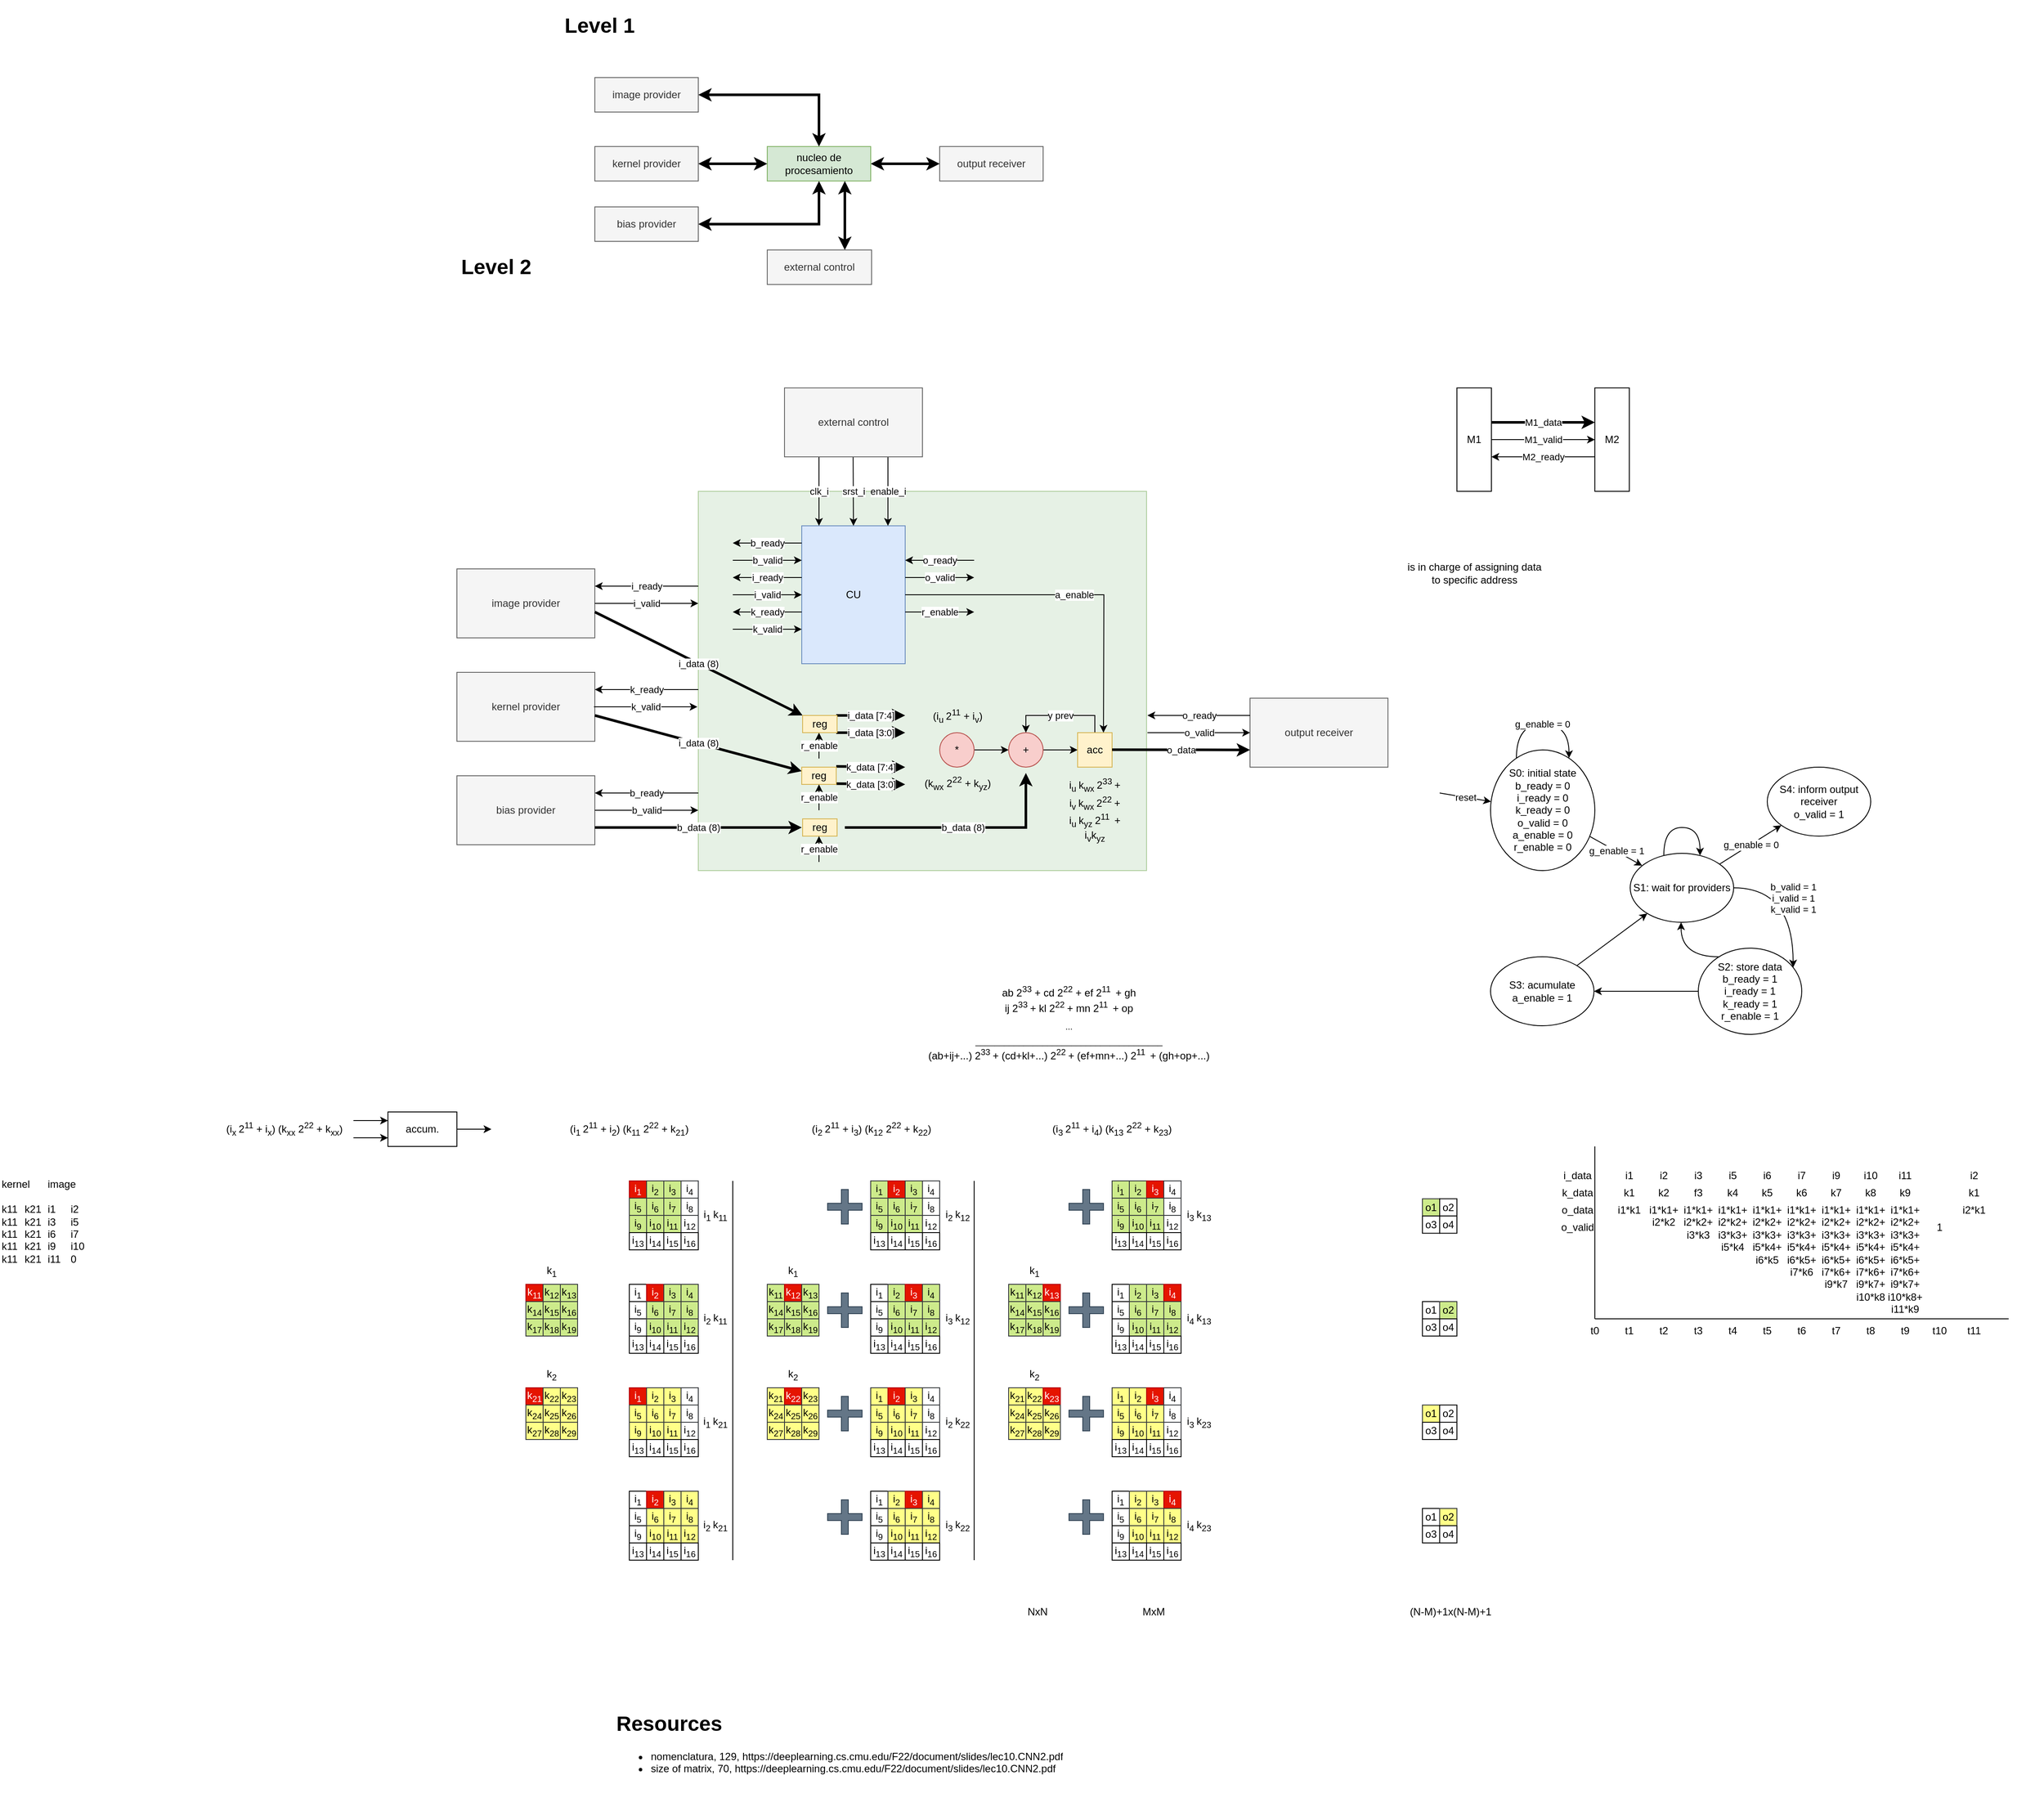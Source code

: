 <mxfile version="21.6.6" type="github">
  <diagram name="Página-1" id="gQT6w9QHkvldpJlVvD48">
    <mxGraphModel dx="1427" dy="1474" grid="0" gridSize="10" guides="1" tooltips="1" connect="1" arrows="1" fold="1" page="1" pageScale="1" pageWidth="827" pageHeight="1169" math="0" shadow="0">
      <root>
        <mxCell id="0" />
        <mxCell id="1" parent="0" />
        <mxCell id="95_640N-l1k5PT5QR-BK-123" value="" style="rounded=0;whiteSpace=wrap;html=1;opacity=60;fillColor=#d5e8d4;strokeColor=#82b366;" parent="1" vertex="1">
          <mxGeometry x="280" y="-120" width="520" height="440" as="geometry" />
        </mxCell>
        <mxCell id="ZFrS1Jduyr5xQrZnV0I9-19" value="accum." style="rounded=0;whiteSpace=wrap;html=1;" parent="1" vertex="1">
          <mxGeometry x="-80" y="600" width="80" height="40" as="geometry" />
        </mxCell>
        <mxCell id="95_640N-l1k5PT5QR-BK-111" value="bias provider" style="rounded=0;whiteSpace=wrap;html=1;fillColor=#f5f5f5;strokeColor=#666666;fontColor=#333333;" parent="1" vertex="1">
          <mxGeometry y="210" width="160" height="80" as="geometry" />
        </mxCell>
        <mxCell id="95_640N-l1k5PT5QR-BK-110" value="kernel provider" style="rounded=0;whiteSpace=wrap;html=1;fillColor=#f5f5f5;strokeColor=#666666;fontColor=#333333;" parent="1" vertex="1">
          <mxGeometry y="90" width="160" height="80" as="geometry" />
        </mxCell>
        <mxCell id="95_640N-l1k5PT5QR-BK-108" value="output receiver" style="rounded=0;whiteSpace=wrap;html=1;fillColor=#f5f5f5;strokeColor=#666666;fontColor=#333333;" parent="1" vertex="1">
          <mxGeometry x="920" y="120" width="160" height="80" as="geometry" />
        </mxCell>
        <mxCell id="95_640N-l1k5PT5QR-BK-4" value="i&lt;sub&gt;1&lt;/sub&gt;" style="rounded=0;whiteSpace=wrap;html=1;fillColor=#e51400;strokeColor=#B20000;fontColor=#ffffff;" parent="1" vertex="1">
          <mxGeometry x="200" y="680" width="20" height="20" as="geometry" />
        </mxCell>
        <mxCell id="95_640N-l1k5PT5QR-BK-5" value="i&lt;sub&gt;2&lt;/sub&gt;" style="rounded=0;whiteSpace=wrap;html=1;fillColor=#cdeb8b;strokeColor=#36393d;" parent="1" vertex="1">
          <mxGeometry x="220" y="680" width="20" height="20" as="geometry" />
        </mxCell>
        <mxCell id="95_640N-l1k5PT5QR-BK-6" value="i&lt;sub&gt;3&lt;/sub&gt;" style="rounded=0;whiteSpace=wrap;html=1;fillColor=#cdeb8b;strokeColor=#36393d;" parent="1" vertex="1">
          <mxGeometry x="240" y="680" width="20" height="20" as="geometry" />
        </mxCell>
        <mxCell id="95_640N-l1k5PT5QR-BK-7" value="i&lt;sub&gt;4&lt;/sub&gt;" style="rounded=0;whiteSpace=wrap;html=1;strokeColor=#36393d;" parent="1" vertex="1">
          <mxGeometry x="260" y="680" width="20" height="20" as="geometry" />
        </mxCell>
        <mxCell id="95_640N-l1k5PT5QR-BK-8" value="i&lt;sub&gt;5&lt;/sub&gt;" style="rounded=0;whiteSpace=wrap;html=1;fillColor=#cdeb8b;strokeColor=#36393d;" parent="1" vertex="1">
          <mxGeometry x="200" y="700" width="20" height="20" as="geometry" />
        </mxCell>
        <mxCell id="95_640N-l1k5PT5QR-BK-9" value="i&lt;sub&gt;6&lt;/sub&gt;" style="rounded=0;whiteSpace=wrap;html=1;fillColor=#cdeb8b;strokeColor=#36393d;" parent="1" vertex="1">
          <mxGeometry x="220" y="700" width="20" height="20" as="geometry" />
        </mxCell>
        <mxCell id="95_640N-l1k5PT5QR-BK-10" value="i&lt;sub&gt;7&lt;/sub&gt;" style="rounded=0;whiteSpace=wrap;html=1;fillColor=#cdeb8b;strokeColor=#36393d;" parent="1" vertex="1">
          <mxGeometry x="240" y="700" width="20" height="20" as="geometry" />
        </mxCell>
        <mxCell id="95_640N-l1k5PT5QR-BK-11" value="i&lt;sub&gt;8&lt;/sub&gt;" style="rounded=0;whiteSpace=wrap;html=1;strokeColor=#36393d;" parent="1" vertex="1">
          <mxGeometry x="260" y="700" width="20" height="20" as="geometry" />
        </mxCell>
        <mxCell id="95_640N-l1k5PT5QR-BK-12" value="i&lt;sub&gt;9&lt;/sub&gt;" style="rounded=0;whiteSpace=wrap;html=1;fillColor=#cdeb8b;strokeColor=#36393d;" parent="1" vertex="1">
          <mxGeometry x="200" y="720" width="20" height="20" as="geometry" />
        </mxCell>
        <mxCell id="95_640N-l1k5PT5QR-BK-13" value="i&lt;sub&gt;10&lt;/sub&gt;" style="rounded=0;whiteSpace=wrap;html=1;fillColor=#cdeb8b;strokeColor=#36393d;" parent="1" vertex="1">
          <mxGeometry x="220" y="720" width="20" height="20" as="geometry" />
        </mxCell>
        <mxCell id="95_640N-l1k5PT5QR-BK-14" value="i&lt;sub&gt;11&lt;/sub&gt;" style="rounded=0;whiteSpace=wrap;html=1;fillColor=#cdeb8b;strokeColor=#36393d;" parent="1" vertex="1">
          <mxGeometry x="240" y="720" width="20" height="20" as="geometry" />
        </mxCell>
        <mxCell id="95_640N-l1k5PT5QR-BK-15" value="i&lt;sub&gt;12&lt;/sub&gt;" style="rounded=0;whiteSpace=wrap;html=1;strokeColor=#36393d;" parent="1" vertex="1">
          <mxGeometry x="260" y="720" width="20" height="20" as="geometry" />
        </mxCell>
        <mxCell id="95_640N-l1k5PT5QR-BK-16" value="i&lt;sub&gt;13&lt;/sub&gt;" style="rounded=0;whiteSpace=wrap;html=1;" parent="1" vertex="1">
          <mxGeometry x="200" y="740" width="20" height="20" as="geometry" />
        </mxCell>
        <mxCell id="95_640N-l1k5PT5QR-BK-17" value="i&lt;sub&gt;14&lt;/sub&gt;" style="rounded=0;whiteSpace=wrap;html=1;" parent="1" vertex="1">
          <mxGeometry x="220" y="740" width="20" height="20" as="geometry" />
        </mxCell>
        <mxCell id="95_640N-l1k5PT5QR-BK-18" value="i&lt;sub&gt;15&lt;/sub&gt;" style="rounded=0;whiteSpace=wrap;html=1;" parent="1" vertex="1">
          <mxGeometry x="240" y="740" width="20" height="20" as="geometry" />
        </mxCell>
        <mxCell id="95_640N-l1k5PT5QR-BK-19" value="i&lt;sub&gt;16&lt;/sub&gt;" style="rounded=0;whiteSpace=wrap;html=1;" parent="1" vertex="1">
          <mxGeometry x="260" y="740" width="20" height="20" as="geometry" />
        </mxCell>
        <mxCell id="95_640N-l1k5PT5QR-BK-20" value="k&lt;sub&gt;11&lt;/sub&gt;" style="rounded=0;whiteSpace=wrap;html=1;fillColor=#e51400;strokeColor=#B20000;fontColor=#ffffff;" parent="1" vertex="1">
          <mxGeometry x="80" y="800" width="20" height="20" as="geometry" />
        </mxCell>
        <mxCell id="95_640N-l1k5PT5QR-BK-21" value="k&lt;sub&gt;12&lt;/sub&gt;" style="rounded=0;whiteSpace=wrap;html=1;fillColor=#cdeb8b;strokeColor=#36393d;" parent="1" vertex="1">
          <mxGeometry x="100" y="800" width="20" height="20" as="geometry" />
        </mxCell>
        <mxCell id="95_640N-l1k5PT5QR-BK-22" value="k&lt;sub&gt;13&lt;/sub&gt;" style="rounded=0;whiteSpace=wrap;html=1;fillColor=#cdeb8b;strokeColor=#36393d;" parent="1" vertex="1">
          <mxGeometry x="120" y="800" width="20" height="20" as="geometry" />
        </mxCell>
        <mxCell id="95_640N-l1k5PT5QR-BK-24" value="k&lt;sub&gt;14&lt;/sub&gt;" style="rounded=0;whiteSpace=wrap;html=1;fillColor=#cdeb8b;strokeColor=#36393d;" parent="1" vertex="1">
          <mxGeometry x="80" y="820" width="20" height="20" as="geometry" />
        </mxCell>
        <mxCell id="95_640N-l1k5PT5QR-BK-25" value="k&lt;sub&gt;15&lt;/sub&gt;" style="rounded=0;whiteSpace=wrap;html=1;fillColor=#cdeb8b;strokeColor=#36393d;" parent="1" vertex="1">
          <mxGeometry x="100" y="820" width="20" height="20" as="geometry" />
        </mxCell>
        <mxCell id="95_640N-l1k5PT5QR-BK-26" value="k&lt;sub&gt;16&lt;/sub&gt;" style="rounded=0;whiteSpace=wrap;html=1;fillColor=#cdeb8b;strokeColor=#36393d;" parent="1" vertex="1">
          <mxGeometry x="120" y="820" width="20" height="20" as="geometry" />
        </mxCell>
        <mxCell id="95_640N-l1k5PT5QR-BK-28" value="k&lt;sub&gt;17&lt;/sub&gt;" style="rounded=0;whiteSpace=wrap;html=1;fillColor=#cdeb8b;strokeColor=#36393d;" parent="1" vertex="1">
          <mxGeometry x="80" y="840" width="20" height="20" as="geometry" />
        </mxCell>
        <mxCell id="95_640N-l1k5PT5QR-BK-29" value="k&lt;sub&gt;18&lt;/sub&gt;" style="rounded=0;whiteSpace=wrap;html=1;fillColor=#cdeb8b;strokeColor=#36393d;" parent="1" vertex="1">
          <mxGeometry x="100" y="840" width="20" height="20" as="geometry" />
        </mxCell>
        <mxCell id="95_640N-l1k5PT5QR-BK-30" value="k&lt;sub&gt;19&lt;/sub&gt;" style="rounded=0;whiteSpace=wrap;html=1;fillColor=#cdeb8b;strokeColor=#36393d;" parent="1" vertex="1">
          <mxGeometry x="120" y="840" width="20" height="20" as="geometry" />
        </mxCell>
        <mxCell id="KQOE3VYbHCf_xD0nERhC-1" style="edgeStyle=orthogonalEdgeStyle;rounded=0;orthogonalLoop=1;jettySize=auto;html=1;" parent="1" source="95_640N-l1k5PT5QR-BK-32" target="95_640N-l1k5PT5QR-BK-33" edge="1">
          <mxGeometry relative="1" as="geometry" />
        </mxCell>
        <mxCell id="95_640N-l1k5PT5QR-BK-32" value="*" style="ellipse;whiteSpace=wrap;html=1;aspect=fixed;fillColor=#f8cecc;strokeColor=#b85450;" parent="1" vertex="1">
          <mxGeometry x="560" y="160" width="40" height="40" as="geometry" />
        </mxCell>
        <mxCell id="95_640N-l1k5PT5QR-BK-36" style="edgeStyle=orthogonalEdgeStyle;rounded=0;orthogonalLoop=1;jettySize=auto;html=1;" parent="1" source="95_640N-l1k5PT5QR-BK-33" target="95_640N-l1k5PT5QR-BK-34" edge="1">
          <mxGeometry relative="1" as="geometry" />
        </mxCell>
        <mxCell id="95_640N-l1k5PT5QR-BK-33" value="+" style="ellipse;whiteSpace=wrap;html=1;aspect=fixed;fillColor=#f8cecc;strokeColor=#b85450;" parent="1" vertex="1">
          <mxGeometry x="640" y="160" width="40" height="40" as="geometry" />
        </mxCell>
        <mxCell id="95_640N-l1k5PT5QR-BK-37" value="y prev" style="edgeStyle=orthogonalEdgeStyle;rounded=0;orthogonalLoop=1;jettySize=auto;html=1;entryX=0.5;entryY=0;entryDx=0;entryDy=0;" parent="1" source="95_640N-l1k5PT5QR-BK-34" target="95_640N-l1k5PT5QR-BK-33" edge="1">
          <mxGeometry relative="1" as="geometry">
            <Array as="points">
              <mxPoint x="740" y="140" />
              <mxPoint x="660" y="140" />
            </Array>
          </mxGeometry>
        </mxCell>
        <mxCell id="95_640N-l1k5PT5QR-BK-34" value="acc" style="rounded=0;whiteSpace=wrap;html=1;fillColor=#fff2cc;strokeColor=#d6b656;" parent="1" vertex="1">
          <mxGeometry x="720" y="160" width="40" height="40" as="geometry" />
        </mxCell>
        <mxCell id="95_640N-l1k5PT5QR-BK-40" value="" style="endArrow=none;html=1;rounded=0;verticalAlign=top;" parent="1" edge="1">
          <mxGeometry width="50" height="50" relative="1" as="geometry">
            <mxPoint x="1320" y="840" as="sourcePoint" />
            <mxPoint x="1800" y="840" as="targetPoint" />
          </mxGeometry>
        </mxCell>
        <mxCell id="95_640N-l1k5PT5QR-BK-41" value="" style="endArrow=none;html=1;rounded=0;" parent="1" edge="1">
          <mxGeometry width="50" height="50" relative="1" as="geometry">
            <mxPoint x="1320" y="840" as="sourcePoint" />
            <mxPoint x="1320" y="640" as="targetPoint" />
          </mxGeometry>
        </mxCell>
        <mxCell id="95_640N-l1k5PT5QR-BK-43" value="t1" style="text;html=1;strokeColor=none;fillColor=none;align=center;verticalAlign=top;whiteSpace=wrap;rounded=0;" parent="1" vertex="1">
          <mxGeometry x="1340" y="840" width="40" height="20" as="geometry" />
        </mxCell>
        <mxCell id="95_640N-l1k5PT5QR-BK-44" value="t0" style="text;html=1;strokeColor=none;fillColor=none;align=center;verticalAlign=top;whiteSpace=wrap;rounded=0;" parent="1" vertex="1">
          <mxGeometry x="1300" y="840" width="40" height="20" as="geometry" />
        </mxCell>
        <mxCell id="95_640N-l1k5PT5QR-BK-46" value="t2" style="text;html=1;strokeColor=none;fillColor=none;align=center;verticalAlign=top;whiteSpace=wrap;rounded=0;" parent="1" vertex="1">
          <mxGeometry x="1380" y="840" width="40" height="20" as="geometry" />
        </mxCell>
        <mxCell id="95_640N-l1k5PT5QR-BK-47" value="t3" style="text;html=1;strokeColor=none;fillColor=none;align=center;verticalAlign=top;whiteSpace=wrap;rounded=0;" parent="1" vertex="1">
          <mxGeometry x="1420" y="840" width="40" height="20" as="geometry" />
        </mxCell>
        <mxCell id="95_640N-l1k5PT5QR-BK-50" value="i_data" style="text;html=1;strokeColor=none;fillColor=none;align=center;verticalAlign=top;whiteSpace=wrap;rounded=0;" parent="1" vertex="1">
          <mxGeometry x="1280" y="660" width="40" height="20" as="geometry" />
        </mxCell>
        <mxCell id="95_640N-l1k5PT5QR-BK-51" value="k_data" style="text;html=1;strokeColor=none;fillColor=none;align=center;verticalAlign=top;whiteSpace=wrap;rounded=0;" parent="1" vertex="1">
          <mxGeometry x="1280" y="680" width="40" height="20" as="geometry" />
        </mxCell>
        <mxCell id="95_640N-l1k5PT5QR-BK-52" value="o_data" style="text;html=1;strokeColor=none;fillColor=none;align=center;verticalAlign=top;whiteSpace=wrap;rounded=0;" parent="1" vertex="1">
          <mxGeometry x="1280" y="700" width="40" height="20" as="geometry" />
        </mxCell>
        <mxCell id="95_640N-l1k5PT5QR-BK-53" value="i1" style="text;html=1;strokeColor=none;fillColor=none;align=center;verticalAlign=top;whiteSpace=wrap;rounded=0;" parent="1" vertex="1">
          <mxGeometry x="1340" y="660" width="40" height="20" as="geometry" />
        </mxCell>
        <mxCell id="95_640N-l1k5PT5QR-BK-54" value="k1" style="text;html=1;strokeColor=none;fillColor=none;align=center;verticalAlign=top;whiteSpace=wrap;rounded=0;" parent="1" vertex="1">
          <mxGeometry x="1340" y="680" width="40" height="20" as="geometry" />
        </mxCell>
        <mxCell id="95_640N-l1k5PT5QR-BK-55" value="i2" style="text;html=1;strokeColor=none;fillColor=none;align=center;verticalAlign=top;whiteSpace=wrap;rounded=0;" parent="1" vertex="1">
          <mxGeometry x="1380" y="660" width="40" height="20" as="geometry" />
        </mxCell>
        <mxCell id="95_640N-l1k5PT5QR-BK-56" value="k2" style="text;html=1;strokeColor=none;fillColor=none;align=center;verticalAlign=top;whiteSpace=wrap;rounded=0;" parent="1" vertex="1">
          <mxGeometry x="1380" y="680" width="40" height="20" as="geometry" />
        </mxCell>
        <mxCell id="95_640N-l1k5PT5QR-BK-57" value="i3" style="text;html=1;strokeColor=none;fillColor=none;align=center;verticalAlign=top;whiteSpace=wrap;rounded=0;" parent="1" vertex="1">
          <mxGeometry x="1420" y="660" width="40" height="20" as="geometry" />
        </mxCell>
        <mxCell id="95_640N-l1k5PT5QR-BK-58" value="f3" style="text;html=1;strokeColor=none;fillColor=none;align=center;verticalAlign=top;whiteSpace=wrap;rounded=0;" parent="1" vertex="1">
          <mxGeometry x="1420" y="680" width="40" height="20" as="geometry" />
        </mxCell>
        <mxCell id="95_640N-l1k5PT5QR-BK-59" value="i5" style="text;html=1;strokeColor=none;fillColor=none;align=center;verticalAlign=top;whiteSpace=wrap;rounded=0;" parent="1" vertex="1">
          <mxGeometry x="1460" y="660" width="40" height="20" as="geometry" />
        </mxCell>
        <mxCell id="95_640N-l1k5PT5QR-BK-60" value="k4" style="text;html=1;strokeColor=none;fillColor=none;align=center;verticalAlign=top;whiteSpace=wrap;rounded=0;" parent="1" vertex="1">
          <mxGeometry x="1460" y="680" width="40" height="20" as="geometry" />
        </mxCell>
        <mxCell id="95_640N-l1k5PT5QR-BK-61" value="t4" style="text;html=1;strokeColor=none;fillColor=none;align=center;verticalAlign=top;whiteSpace=wrap;rounded=0;" parent="1" vertex="1">
          <mxGeometry x="1460" y="840" width="40" height="20" as="geometry" />
        </mxCell>
        <mxCell id="95_640N-l1k5PT5QR-BK-62" value="i6" style="text;html=1;strokeColor=none;fillColor=none;align=center;verticalAlign=top;whiteSpace=wrap;rounded=0;" parent="1" vertex="1">
          <mxGeometry x="1500" y="660" width="40" height="20" as="geometry" />
        </mxCell>
        <mxCell id="95_640N-l1k5PT5QR-BK-63" value="k5" style="text;html=1;strokeColor=none;fillColor=none;align=center;verticalAlign=top;whiteSpace=wrap;rounded=0;" parent="1" vertex="1">
          <mxGeometry x="1500" y="680" width="40" height="20" as="geometry" />
        </mxCell>
        <mxCell id="95_640N-l1k5PT5QR-BK-64" value="i7" style="text;html=1;strokeColor=none;fillColor=none;align=center;verticalAlign=top;whiteSpace=wrap;rounded=0;" parent="1" vertex="1">
          <mxGeometry x="1540" y="660" width="40" height="20" as="geometry" />
        </mxCell>
        <mxCell id="95_640N-l1k5PT5QR-BK-65" value="k6" style="text;html=1;strokeColor=none;fillColor=none;align=center;verticalAlign=top;whiteSpace=wrap;rounded=0;" parent="1" vertex="1">
          <mxGeometry x="1540" y="680" width="40" height="20" as="geometry" />
        </mxCell>
        <mxCell id="95_640N-l1k5PT5QR-BK-66" value="i9" style="text;html=1;strokeColor=none;fillColor=none;align=center;verticalAlign=top;whiteSpace=wrap;rounded=0;" parent="1" vertex="1">
          <mxGeometry x="1580" y="660" width="40" height="20" as="geometry" />
        </mxCell>
        <mxCell id="95_640N-l1k5PT5QR-BK-67" value="k7" style="text;html=1;strokeColor=none;fillColor=none;align=center;verticalAlign=top;whiteSpace=wrap;rounded=0;" parent="1" vertex="1">
          <mxGeometry x="1580" y="680" width="40" height="20" as="geometry" />
        </mxCell>
        <mxCell id="95_640N-l1k5PT5QR-BK-68" value="i10" style="text;html=1;strokeColor=none;fillColor=none;align=center;verticalAlign=top;whiteSpace=wrap;rounded=0;" parent="1" vertex="1">
          <mxGeometry x="1620" y="660" width="40" height="20" as="geometry" />
        </mxCell>
        <mxCell id="95_640N-l1k5PT5QR-BK-69" value="k8" style="text;html=1;strokeColor=none;fillColor=none;align=center;verticalAlign=top;whiteSpace=wrap;rounded=0;" parent="1" vertex="1">
          <mxGeometry x="1620" y="680" width="40" height="20" as="geometry" />
        </mxCell>
        <mxCell id="95_640N-l1k5PT5QR-BK-77" value="i11" style="text;html=1;strokeColor=none;fillColor=none;align=center;verticalAlign=top;whiteSpace=wrap;rounded=0;" parent="1" vertex="1">
          <mxGeometry x="1660" y="660" width="40" height="20" as="geometry" />
        </mxCell>
        <mxCell id="95_640N-l1k5PT5QR-BK-78" value="k9" style="text;html=1;strokeColor=none;fillColor=none;align=center;verticalAlign=top;whiteSpace=wrap;rounded=0;" parent="1" vertex="1">
          <mxGeometry x="1660" y="680" width="40" height="20" as="geometry" />
        </mxCell>
        <mxCell id="95_640N-l1k5PT5QR-BK-79" value="i1*k1" style="text;html=1;strokeColor=none;fillColor=none;align=center;verticalAlign=top;whiteSpace=wrap;rounded=0;" parent="1" vertex="1">
          <mxGeometry x="1340" y="700" width="40" height="150" as="geometry" />
        </mxCell>
        <mxCell id="95_640N-l1k5PT5QR-BK-81" value="i1*k1+&lt;br&gt;i2*k2" style="text;html=1;strokeColor=none;fillColor=none;align=center;verticalAlign=top;whiteSpace=wrap;rounded=0;" parent="1" vertex="1">
          <mxGeometry x="1380" y="700" width="40" height="150" as="geometry" />
        </mxCell>
        <mxCell id="95_640N-l1k5PT5QR-BK-82" value="i1*k1+&lt;br&gt;i2*k2+&lt;br&gt;i3*k3" style="text;html=1;strokeColor=none;fillColor=none;align=center;verticalAlign=top;whiteSpace=wrap;rounded=0;" parent="1" vertex="1">
          <mxGeometry x="1420" y="700" width="40" height="150" as="geometry" />
        </mxCell>
        <mxCell id="95_640N-l1k5PT5QR-BK-83" value="i1*k1+&lt;br&gt;i2*k2+&lt;br&gt;i3*k3+&lt;br&gt;i5*k4" style="text;html=1;strokeColor=none;fillColor=none;align=center;verticalAlign=top;whiteSpace=wrap;rounded=0;" parent="1" vertex="1">
          <mxGeometry x="1460" y="700" width="40" height="150" as="geometry" />
        </mxCell>
        <mxCell id="95_640N-l1k5PT5QR-BK-84" value="i1*k1+&lt;br&gt;i2*k2+&lt;br&gt;i3*k3+&lt;br&gt;i5*k4+&lt;br&gt;i6*k5" style="text;html=1;strokeColor=none;fillColor=none;align=center;verticalAlign=top;whiteSpace=wrap;rounded=0;" parent="1" vertex="1">
          <mxGeometry x="1500" y="700" width="40" height="150" as="geometry" />
        </mxCell>
        <mxCell id="95_640N-l1k5PT5QR-BK-85" value="i1*k1+&lt;br&gt;i2*k2+&lt;br&gt;i3*k3+&lt;br&gt;i5*k4+&lt;br&gt;i6*k5+&lt;br&gt;i7*k6" style="text;html=1;strokeColor=none;fillColor=none;align=center;verticalAlign=top;whiteSpace=wrap;rounded=0;" parent="1" vertex="1">
          <mxGeometry x="1540" y="700" width="40" height="150" as="geometry" />
        </mxCell>
        <mxCell id="95_640N-l1k5PT5QR-BK-86" value="i1*k1+&lt;br&gt;i2*k2+&lt;br&gt;i3*k3+&lt;br&gt;i5*k4+&lt;br&gt;i6*k5+&lt;br&gt;i7*k6+&lt;br&gt;i9*k7" style="text;html=1;strokeColor=none;fillColor=none;align=center;verticalAlign=top;whiteSpace=wrap;rounded=0;" parent="1" vertex="1">
          <mxGeometry x="1580" y="700" width="40" height="150" as="geometry" />
        </mxCell>
        <mxCell id="95_640N-l1k5PT5QR-BK-87" value="i1*k1+&lt;br&gt;i2*k2+&lt;br&gt;i3*k3+&lt;br&gt;i5*k4+&lt;br&gt;i6*k5+&lt;br&gt;i7*k6+&lt;br&gt;i9*k7+&lt;br&gt;i10*k8" style="text;html=1;strokeColor=none;fillColor=none;align=center;verticalAlign=top;whiteSpace=wrap;rounded=0;" parent="1" vertex="1">
          <mxGeometry x="1620" y="700" width="40" height="150" as="geometry" />
        </mxCell>
        <mxCell id="95_640N-l1k5PT5QR-BK-88" value="i1*k1+&lt;br&gt;i2*k2+&lt;br&gt;i3*k3+&lt;br&gt;i5*k4+&lt;br&gt;i6*k5+&lt;br&gt;i7*k6+&lt;br&gt;i9*k7+&lt;br&gt;i10*k8+&lt;br&gt;i11*k9" style="text;html=1;strokeColor=none;fillColor=none;align=center;verticalAlign=top;whiteSpace=wrap;rounded=0;" parent="1" vertex="1">
          <mxGeometry x="1660" y="700" width="40" height="150" as="geometry" />
        </mxCell>
        <mxCell id="95_640N-l1k5PT5QR-BK-89" value="t5" style="text;html=1;strokeColor=none;fillColor=none;align=center;verticalAlign=top;whiteSpace=wrap;rounded=0;" parent="1" vertex="1">
          <mxGeometry x="1500" y="840" width="40" height="20" as="geometry" />
        </mxCell>
        <mxCell id="95_640N-l1k5PT5QR-BK-90" value="t6" style="text;html=1;strokeColor=none;fillColor=none;align=center;verticalAlign=top;whiteSpace=wrap;rounded=0;" parent="1" vertex="1">
          <mxGeometry x="1540" y="840" width="40" height="20" as="geometry" />
        </mxCell>
        <mxCell id="95_640N-l1k5PT5QR-BK-91" value="t7" style="text;html=1;strokeColor=none;fillColor=none;align=center;verticalAlign=top;whiteSpace=wrap;rounded=0;" parent="1" vertex="1">
          <mxGeometry x="1580" y="840" width="40" height="20" as="geometry" />
        </mxCell>
        <mxCell id="95_640N-l1k5PT5QR-BK-92" value="t8" style="text;html=1;strokeColor=none;fillColor=none;align=center;verticalAlign=top;whiteSpace=wrap;rounded=0;" parent="1" vertex="1">
          <mxGeometry x="1620" y="840" width="40" height="20" as="geometry" />
        </mxCell>
        <mxCell id="95_640N-l1k5PT5QR-BK-93" value="t9" style="text;html=1;strokeColor=none;fillColor=none;align=center;verticalAlign=top;whiteSpace=wrap;rounded=0;" parent="1" vertex="1">
          <mxGeometry x="1660" y="840" width="40" height="20" as="geometry" />
        </mxCell>
        <mxCell id="95_640N-l1k5PT5QR-BK-109" value="k_valid" style="edgeStyle=orthogonalEdgeStyle;rounded=0;orthogonalLoop=1;jettySize=auto;html=1;" parent="1" edge="1">
          <mxGeometry relative="1" as="geometry">
            <mxPoint x="279" y="130" as="targetPoint" />
            <mxPoint x="159" y="130" as="sourcePoint" />
          </mxGeometry>
        </mxCell>
        <mxCell id="95_640N-l1k5PT5QR-BK-94" value="CU" style="rounded=0;whiteSpace=wrap;html=1;fillColor=#dae8fc;strokeColor=#6c8ebf;" parent="1" vertex="1">
          <mxGeometry x="400" y="-80" width="120" height="160" as="geometry" />
        </mxCell>
        <mxCell id="95_640N-l1k5PT5QR-BK-95" value="o1" style="rounded=0;whiteSpace=wrap;html=1;fillColor=#cdeb8b;strokeColor=#36393d;" parent="1" vertex="1">
          <mxGeometry x="1120" y="700.75" width="20" height="20" as="geometry" />
        </mxCell>
        <mxCell id="95_640N-l1k5PT5QR-BK-96" value="o2" style="rounded=0;whiteSpace=wrap;html=1;" parent="1" vertex="1">
          <mxGeometry x="1140" y="700.75" width="20" height="20" as="geometry" />
        </mxCell>
        <mxCell id="95_640N-l1k5PT5QR-BK-97" value="o3" style="rounded=0;whiteSpace=wrap;html=1;" parent="1" vertex="1">
          <mxGeometry x="1120" y="720.75" width="20" height="20" as="geometry" />
        </mxCell>
        <mxCell id="95_640N-l1k5PT5QR-BK-98" value="o4" style="rounded=0;whiteSpace=wrap;html=1;" parent="1" vertex="1">
          <mxGeometry x="1140" y="720.75" width="20" height="20" as="geometry" />
        </mxCell>
        <mxCell id="95_640N-l1k5PT5QR-BK-106" value="i_data (8)" style="endArrow=classic;html=1;rounded=0;strokeWidth=3;" parent="1" target="5FUhokVurfCvQ48SuoKd-4" edge="1">
          <mxGeometry width="50" height="50" relative="1" as="geometry">
            <mxPoint x="160.0" y="140" as="sourcePoint" />
            <mxPoint x="280" y="140" as="targetPoint" />
          </mxGeometry>
        </mxCell>
        <mxCell id="95_640N-l1k5PT5QR-BK-107" value="b_data (8)" style="endArrow=classic;html=1;rounded=0;strokeWidth=3;" parent="1" edge="1">
          <mxGeometry width="50" height="50" relative="1" as="geometry">
            <mxPoint x="160" y="270" as="sourcePoint" />
            <mxPoint x="400" y="270" as="targetPoint" />
            <mxPoint as="offset" />
          </mxGeometry>
        </mxCell>
        <mxCell id="95_640N-l1k5PT5QR-BK-112" value="k_ready" style="edgeStyle=orthogonalEdgeStyle;rounded=0;orthogonalLoop=1;jettySize=auto;html=1;" parent="1" edge="1">
          <mxGeometry relative="1" as="geometry">
            <mxPoint x="160" y="110" as="targetPoint" />
            <mxPoint x="280" y="110" as="sourcePoint" />
            <mxPoint as="offset" />
          </mxGeometry>
        </mxCell>
        <mxCell id="95_640N-l1k5PT5QR-BK-113" value="b_valid" style="edgeStyle=orthogonalEdgeStyle;rounded=0;orthogonalLoop=1;jettySize=auto;html=1;" parent="1" edge="1">
          <mxGeometry relative="1" as="geometry">
            <mxPoint x="280" y="250" as="targetPoint" />
            <mxPoint x="160" y="250" as="sourcePoint" />
          </mxGeometry>
        </mxCell>
        <mxCell id="95_640N-l1k5PT5QR-BK-114" value="b_ready" style="edgeStyle=orthogonalEdgeStyle;rounded=0;orthogonalLoop=1;jettySize=auto;html=1;" parent="1" edge="1">
          <mxGeometry relative="1" as="geometry">
            <mxPoint x="160" y="230" as="targetPoint" />
            <mxPoint x="280" y="230" as="sourcePoint" />
            <mxPoint as="offset" />
          </mxGeometry>
        </mxCell>
        <mxCell id="95_640N-l1k5PT5QR-BK-116" value="image provider" style="rounded=0;whiteSpace=wrap;html=1;fillColor=#f5f5f5;strokeColor=#666666;fontColor=#333333;" parent="1" vertex="1">
          <mxGeometry y="-30" width="160" height="80" as="geometry" />
        </mxCell>
        <mxCell id="95_640N-l1k5PT5QR-BK-117" value="i_valid" style="edgeStyle=orthogonalEdgeStyle;rounded=0;orthogonalLoop=1;jettySize=auto;html=1;" parent="1" edge="1">
          <mxGeometry relative="1" as="geometry">
            <mxPoint x="280" y="10" as="targetPoint" />
            <mxPoint x="160" y="10" as="sourcePoint" />
          </mxGeometry>
        </mxCell>
        <mxCell id="95_640N-l1k5PT5QR-BK-118" value="i_data (8)" style="endArrow=classic;html=1;rounded=0;strokeWidth=3;" parent="1" target="5FUhokVurfCvQ48SuoKd-3" edge="1">
          <mxGeometry width="50" height="50" relative="1" as="geometry">
            <mxPoint x="160.0" y="20" as="sourcePoint" />
            <mxPoint x="280" y="20" as="targetPoint" />
          </mxGeometry>
        </mxCell>
        <mxCell id="95_640N-l1k5PT5QR-BK-119" value="i_ready" style="edgeStyle=orthogonalEdgeStyle;rounded=0;orthogonalLoop=1;jettySize=auto;html=1;" parent="1" edge="1">
          <mxGeometry relative="1" as="geometry">
            <mxPoint x="160" y="-10" as="targetPoint" />
            <mxPoint x="280" y="-10" as="sourcePoint" />
            <mxPoint as="offset" />
          </mxGeometry>
        </mxCell>
        <mxCell id="95_640N-l1k5PT5QR-BK-120" value="o_valid" style="edgeStyle=orthogonalEdgeStyle;rounded=0;orthogonalLoop=1;jettySize=auto;html=1;" parent="1" edge="1">
          <mxGeometry relative="1" as="geometry">
            <mxPoint x="920" y="160" as="targetPoint" />
            <mxPoint x="801" y="160" as="sourcePoint" />
          </mxGeometry>
        </mxCell>
        <mxCell id="95_640N-l1k5PT5QR-BK-122" value="o_ready" style="edgeStyle=orthogonalEdgeStyle;rounded=0;orthogonalLoop=1;jettySize=auto;html=1;" parent="1" edge="1">
          <mxGeometry relative="1" as="geometry">
            <mxPoint x="801" y="140" as="targetPoint" />
            <mxPoint x="920" y="140" as="sourcePoint" />
            <mxPoint as="offset" />
          </mxGeometry>
        </mxCell>
        <mxCell id="95_640N-l1k5PT5QR-BK-126" value="b_valid" style="edgeStyle=orthogonalEdgeStyle;rounded=0;orthogonalLoop=1;jettySize=auto;html=1;" parent="1" edge="1">
          <mxGeometry relative="1" as="geometry">
            <mxPoint x="400" y="-40" as="targetPoint" />
            <mxPoint x="320" y="-40" as="sourcePoint" />
          </mxGeometry>
        </mxCell>
        <mxCell id="95_640N-l1k5PT5QR-BK-127" value="b_ready" style="edgeStyle=orthogonalEdgeStyle;rounded=0;orthogonalLoop=1;jettySize=auto;html=1;" parent="1" edge="1">
          <mxGeometry relative="1" as="geometry">
            <mxPoint x="320" y="-60" as="targetPoint" />
            <mxPoint x="400" y="-60" as="sourcePoint" />
            <mxPoint as="offset" />
          </mxGeometry>
        </mxCell>
        <mxCell id="95_640N-l1k5PT5QR-BK-128" value="i_valid" style="edgeStyle=orthogonalEdgeStyle;rounded=0;orthogonalLoop=1;jettySize=auto;html=1;" parent="1" edge="1">
          <mxGeometry relative="1" as="geometry">
            <mxPoint x="400" as="targetPoint" />
            <mxPoint x="320" as="sourcePoint" />
          </mxGeometry>
        </mxCell>
        <mxCell id="95_640N-l1k5PT5QR-BK-129" value="i_ready" style="edgeStyle=orthogonalEdgeStyle;rounded=0;orthogonalLoop=1;jettySize=auto;html=1;" parent="1" edge="1">
          <mxGeometry relative="1" as="geometry">
            <mxPoint x="320" y="-20" as="targetPoint" />
            <mxPoint x="400" y="-20" as="sourcePoint" />
            <mxPoint as="offset" />
          </mxGeometry>
        </mxCell>
        <mxCell id="95_640N-l1k5PT5QR-BK-130" value="k_valid" style="edgeStyle=orthogonalEdgeStyle;rounded=0;orthogonalLoop=1;jettySize=auto;html=1;" parent="1" edge="1">
          <mxGeometry relative="1" as="geometry">
            <mxPoint x="400" y="40" as="targetPoint" />
            <mxPoint x="320" y="40" as="sourcePoint" />
          </mxGeometry>
        </mxCell>
        <mxCell id="95_640N-l1k5PT5QR-BK-131" value="k_ready" style="edgeStyle=orthogonalEdgeStyle;rounded=0;orthogonalLoop=1;jettySize=auto;html=1;" parent="1" edge="1">
          <mxGeometry relative="1" as="geometry">
            <mxPoint x="320" y="20" as="targetPoint" />
            <mxPoint x="400" y="20" as="sourcePoint" />
            <mxPoint as="offset" />
          </mxGeometry>
        </mxCell>
        <mxCell id="95_640N-l1k5PT5QR-BK-132" value="o_valid" style="edgeStyle=orthogonalEdgeStyle;rounded=0;orthogonalLoop=1;jettySize=auto;html=1;" parent="1" edge="1">
          <mxGeometry relative="1" as="geometry">
            <mxPoint x="600" y="-20" as="targetPoint" />
            <mxPoint x="520" y="-20" as="sourcePoint" />
          </mxGeometry>
        </mxCell>
        <mxCell id="95_640N-l1k5PT5QR-BK-133" value="o_ready" style="edgeStyle=orthogonalEdgeStyle;rounded=0;orthogonalLoop=1;jettySize=auto;html=1;" parent="1" edge="1">
          <mxGeometry relative="1" as="geometry">
            <mxPoint x="520" y="-40" as="targetPoint" />
            <mxPoint x="600" y="-40" as="sourcePoint" />
            <mxPoint as="offset" />
          </mxGeometry>
        </mxCell>
        <mxCell id="95_640N-l1k5PT5QR-BK-134" value="i_data [3:0]" style="endArrow=classic;html=1;rounded=0;strokeWidth=3;" parent="1" edge="1">
          <mxGeometry width="50" height="50" relative="1" as="geometry">
            <mxPoint x="440" y="160" as="sourcePoint" />
            <mxPoint x="520" y="160" as="targetPoint" />
          </mxGeometry>
        </mxCell>
        <mxCell id="95_640N-l1k5PT5QR-BK-136" value="b_data (8)" style="endArrow=classic;html=1;rounded=0;strokeWidth=3;entryX=0.5;entryY=1;entryDx=0;entryDy=0;" parent="1" edge="1">
          <mxGeometry x="0.001" width="50" height="50" relative="1" as="geometry">
            <mxPoint x="450" y="270" as="sourcePoint" />
            <mxPoint x="660" y="206.79" as="targetPoint" />
            <Array as="points">
              <mxPoint x="660" y="270" />
            </Array>
            <mxPoint as="offset" />
          </mxGeometry>
        </mxCell>
        <mxCell id="95_640N-l1k5PT5QR-BK-137" value="o_data" style="endArrow=classic;html=1;rounded=0;strokeWidth=3;" parent="1" edge="1">
          <mxGeometry width="50" height="50" relative="1" as="geometry">
            <mxPoint x="760.0" y="179.71" as="sourcePoint" />
            <mxPoint x="920" y="180" as="targetPoint" />
          </mxGeometry>
        </mxCell>
        <mxCell id="95_640N-l1k5PT5QR-BK-138" value="is in charge of assigning data to specific address" style="text;html=1;strokeColor=none;fillColor=none;align=center;verticalAlign=middle;whiteSpace=wrap;rounded=0;" parent="1" vertex="1">
          <mxGeometry x="1098.5" y="-40" width="163" height="30" as="geometry" />
        </mxCell>
        <mxCell id="95_640N-l1k5PT5QR-BK-203" value="(i&lt;sub&gt;x&amp;nbsp;&lt;/sub&gt;2&lt;sup&gt;11&lt;/sup&gt;&amp;nbsp;+ i&lt;sub&gt;x&lt;/sub&gt;) (k&lt;sub style=&quot;border-color: var(--border-color);&quot;&gt;xx&lt;/sub&gt;&lt;span style=&quot;border-color: var(--border-color);&quot;&gt;&amp;nbsp;&lt;/span&gt;2&lt;sup style=&quot;border-color: var(--border-color);&quot;&gt;22&lt;/sup&gt;&lt;span style=&quot;border-color: var(--border-color);&quot;&gt;&amp;nbsp;&lt;/span&gt;+ k&lt;sub&gt;xx&lt;/sub&gt;)" style="text;html=1;strokeColor=none;fillColor=none;align=center;verticalAlign=middle;whiteSpace=wrap;rounded=0;" parent="1" vertex="1">
          <mxGeometry x="-280" y="600" width="160" height="40" as="geometry" />
        </mxCell>
        <mxCell id="ZFrS1Jduyr5xQrZnV0I9-12" value="" style="endArrow=classic;html=1;rounded=0;" parent="1" edge="1">
          <mxGeometry width="50" height="50" relative="1" as="geometry">
            <mxPoint x="-120" y="610" as="sourcePoint" />
            <mxPoint x="-80" y="610" as="targetPoint" />
          </mxGeometry>
        </mxCell>
        <mxCell id="ZFrS1Jduyr5xQrZnV0I9-13" value="" style="endArrow=classic;html=1;rounded=0;" parent="1" edge="1">
          <mxGeometry width="50" height="50" relative="1" as="geometry">
            <mxPoint x="-120" y="630" as="sourcePoint" />
            <mxPoint x="-80" y="630" as="targetPoint" />
          </mxGeometry>
        </mxCell>
        <mxCell id="ZFrS1Jduyr5xQrZnV0I9-18" value="" style="endArrow=classic;html=1;rounded=0;exitX=1;exitY=0.5;exitDx=0;exitDy=0;" parent="1" source="ZFrS1Jduyr5xQrZnV0I9-19" edge="1">
          <mxGeometry width="50" height="50" relative="1" as="geometry">
            <mxPoint x="-140" y="800" as="sourcePoint" />
            <mxPoint x="40" y="620" as="targetPoint" />
          </mxGeometry>
        </mxCell>
        <mxCell id="ZFrS1Jduyr5xQrZnV0I9-26" value="o_valid" style="text;html=1;strokeColor=none;fillColor=none;align=center;verticalAlign=top;whiteSpace=wrap;rounded=0;" parent="1" vertex="1">
          <mxGeometry x="1280" y="720" width="40" height="20" as="geometry" />
        </mxCell>
        <mxCell id="ZFrS1Jduyr5xQrZnV0I9-27" value="1" style="text;html=1;strokeColor=none;fillColor=none;align=center;verticalAlign=top;whiteSpace=wrap;rounded=0;" parent="1" vertex="1">
          <mxGeometry x="1700" y="720" width="40" height="20" as="geometry" />
        </mxCell>
        <mxCell id="ZFrS1Jduyr5xQrZnV0I9-30" value="" style="shape=image;html=1;verticalAlign=top;verticalLabelPosition=bottom;labelBackgroundColor=#ffffff;imageAspect=0;aspect=fixed;image=https://cdn4.iconfinder.com/data/icons/developer-set-3/128/other-128.png" parent="1" vertex="1">
          <mxGeometry x="1800" y="730" width="40" height="40" as="geometry" />
        </mxCell>
        <mxCell id="ZFrS1Jduyr5xQrZnV0I9-31" value="t11" style="text;html=1;strokeColor=none;fillColor=none;align=center;verticalAlign=top;whiteSpace=wrap;rounded=0;" parent="1" vertex="1">
          <mxGeometry x="1740" y="840" width="40" height="20" as="geometry" />
        </mxCell>
        <mxCell id="ZFrS1Jduyr5xQrZnV0I9-32" value="i2" style="text;html=1;strokeColor=none;fillColor=none;align=center;verticalAlign=top;whiteSpace=wrap;rounded=0;" parent="1" vertex="1">
          <mxGeometry x="1740" y="660" width="40" height="20" as="geometry" />
        </mxCell>
        <mxCell id="ZFrS1Jduyr5xQrZnV0I9-33" value="k1" style="text;html=1;strokeColor=none;fillColor=none;align=center;verticalAlign=top;whiteSpace=wrap;rounded=0;" parent="1" vertex="1">
          <mxGeometry x="1740" y="680" width="40" height="20" as="geometry" />
        </mxCell>
        <mxCell id="ZFrS1Jduyr5xQrZnV0I9-34" value="i2*k1" style="text;html=1;strokeColor=none;fillColor=none;align=center;verticalAlign=top;whiteSpace=wrap;rounded=0;" parent="1" vertex="1">
          <mxGeometry x="1740" y="700" width="40" height="150" as="geometry" />
        </mxCell>
        <mxCell id="ZFrS1Jduyr5xQrZnV0I9-35" value="t10" style="text;html=1;strokeColor=none;fillColor=none;align=center;verticalAlign=top;whiteSpace=wrap;rounded=0;" parent="1" vertex="1">
          <mxGeometry x="1700" y="840" width="40" height="20" as="geometry" />
        </mxCell>
        <mxCell id="4v2-iDDyODPuYY8NRB9o-9" value="b_valid = 1&lt;br&gt;i_valid = 1&lt;br&gt;k_valid = 1" style="edgeStyle=orthogonalEdgeStyle;rounded=0;orthogonalLoop=1;jettySize=auto;html=1;curved=1;" parent="1" source="4v2-iDDyODPuYY8NRB9o-12" target="4v2-iDDyODPuYY8NRB9o-8" edge="1">
          <mxGeometry x="-0.003" relative="1" as="geometry">
            <Array as="points">
              <mxPoint x="1550" y="340" />
            </Array>
            <mxPoint as="offset" />
          </mxGeometry>
        </mxCell>
        <mxCell id="4v2-iDDyODPuYY8NRB9o-14" value="g_enable = 1" style="rounded=0;orthogonalLoop=1;jettySize=auto;html=1;" parent="1" source="4v2-iDDyODPuYY8NRB9o-2" target="4v2-iDDyODPuYY8NRB9o-12" edge="1">
          <mxGeometry relative="1" as="geometry" />
        </mxCell>
        <mxCell id="4v2-iDDyODPuYY8NRB9o-2" value="S0: initial state&lt;br&gt;b_ready = 0&lt;br&gt;i_ready = 0&lt;br&gt;k_ready = 0&lt;br&gt;o_valid = 0&lt;br&gt;a_enable = 0&lt;br&gt;r_enable = 0" style="ellipse;whiteSpace=wrap;html=1;" parent="1" vertex="1">
          <mxGeometry x="1199" y="180" width="121" height="140" as="geometry" />
        </mxCell>
        <mxCell id="4v2-iDDyODPuYY8NRB9o-3" value="M1" style="rounded=0;whiteSpace=wrap;html=1;" parent="1" vertex="1">
          <mxGeometry x="1160" y="-240" width="40" height="120" as="geometry" />
        </mxCell>
        <mxCell id="4v2-iDDyODPuYY8NRB9o-4" value="M2" style="rounded=0;whiteSpace=wrap;html=1;" parent="1" vertex="1">
          <mxGeometry x="1320" y="-240" width="40" height="120" as="geometry" />
        </mxCell>
        <mxCell id="4v2-iDDyODPuYY8NRB9o-5" value="M1_data" style="endArrow=classic;html=1;rounded=0;strokeWidth=3;" parent="1" edge="1">
          <mxGeometry width="50" height="50" relative="1" as="geometry">
            <mxPoint x="1200" y="-200" as="sourcePoint" />
            <mxPoint x="1320" y="-200" as="targetPoint" />
          </mxGeometry>
        </mxCell>
        <mxCell id="4v2-iDDyODPuYY8NRB9o-6" value="M1_valid" style="endArrow=classic;html=1;rounded=0;" parent="1" edge="1">
          <mxGeometry width="50" height="50" relative="1" as="geometry">
            <mxPoint x="1200" y="-180" as="sourcePoint" />
            <mxPoint x="1320" y="-180" as="targetPoint" />
          </mxGeometry>
        </mxCell>
        <mxCell id="4v2-iDDyODPuYY8NRB9o-7" value="M2_ready" style="endArrow=classic;html=1;rounded=0;" parent="1" edge="1">
          <mxGeometry width="50" height="50" relative="1" as="geometry">
            <mxPoint x="1320" y="-160" as="sourcePoint" />
            <mxPoint x="1200" y="-160" as="targetPoint" />
          </mxGeometry>
        </mxCell>
        <mxCell id="4v2-iDDyODPuYY8NRB9o-11" value="" style="rounded=0;orthogonalLoop=1;jettySize=auto;html=1;" parent="1" source="4v2-iDDyODPuYY8NRB9o-8" target="4v2-iDDyODPuYY8NRB9o-10" edge="1">
          <mxGeometry relative="1" as="geometry" />
        </mxCell>
        <mxCell id="4v2-iDDyODPuYY8NRB9o-15" style="edgeStyle=orthogonalEdgeStyle;rounded=0;orthogonalLoop=1;jettySize=auto;html=1;curved=1;" parent="1" source="4v2-iDDyODPuYY8NRB9o-8" target="4v2-iDDyODPuYY8NRB9o-12" edge="1">
          <mxGeometry relative="1" as="geometry">
            <Array as="points">
              <mxPoint x="1420" y="420" />
            </Array>
          </mxGeometry>
        </mxCell>
        <mxCell id="4v2-iDDyODPuYY8NRB9o-8" value="S2: store data&lt;br&gt;b_ready = 1&lt;br&gt;i_ready = 1&lt;br&gt;k_ready = 1&lt;br&gt;r_enable = 1" style="ellipse;whiteSpace=wrap;html=1;" parent="1" vertex="1">
          <mxGeometry x="1440" y="410" width="120" height="100" as="geometry" />
        </mxCell>
        <mxCell id="UwviWmnbazoHItDZS8j5-5" style="rounded=0;orthogonalLoop=1;jettySize=auto;html=1;" parent="1" source="4v2-iDDyODPuYY8NRB9o-10" target="4v2-iDDyODPuYY8NRB9o-12" edge="1">
          <mxGeometry relative="1" as="geometry" />
        </mxCell>
        <mxCell id="4v2-iDDyODPuYY8NRB9o-10" value="S3: acumulate&lt;br&gt;a_enable = 1" style="ellipse;whiteSpace=wrap;html=1;" parent="1" vertex="1">
          <mxGeometry x="1199" y="420" width="120" height="80" as="geometry" />
        </mxCell>
        <mxCell id="UwviWmnbazoHItDZS8j5-7" value="g_enable = 0" style="rounded=0;orthogonalLoop=1;jettySize=auto;html=1;" parent="1" source="4v2-iDDyODPuYY8NRB9o-12" target="UwviWmnbazoHItDZS8j5-6" edge="1">
          <mxGeometry relative="1" as="geometry" />
        </mxCell>
        <mxCell id="4v2-iDDyODPuYY8NRB9o-12" value="S1: wait for providers" style="ellipse;whiteSpace=wrap;html=1;" parent="1" vertex="1">
          <mxGeometry x="1361" y="300" width="120" height="80" as="geometry" />
        </mxCell>
        <mxCell id="4v2-iDDyODPuYY8NRB9o-16" value="k&lt;sub&gt;21&lt;/sub&gt;" style="rounded=0;whiteSpace=wrap;html=1;fillColor=#e51400;strokeColor=#B20000;fontColor=#ffffff;" parent="1" vertex="1">
          <mxGeometry x="80" y="920" width="20" height="20" as="geometry" />
        </mxCell>
        <mxCell id="4v2-iDDyODPuYY8NRB9o-17" value="k&lt;sub&gt;22&lt;/sub&gt;" style="rounded=0;whiteSpace=wrap;html=1;fillColor=#ffff88;strokeColor=#36393d;" parent="1" vertex="1">
          <mxGeometry x="100" y="920" width="20" height="20" as="geometry" />
        </mxCell>
        <mxCell id="4v2-iDDyODPuYY8NRB9o-18" value="k&lt;sub&gt;23&lt;/sub&gt;" style="rounded=0;whiteSpace=wrap;html=1;fillColor=#ffff88;strokeColor=#36393d;" parent="1" vertex="1">
          <mxGeometry x="120" y="920" width="20" height="20" as="geometry" />
        </mxCell>
        <mxCell id="4v2-iDDyODPuYY8NRB9o-19" value="k&lt;sub&gt;24&lt;/sub&gt;" style="rounded=0;whiteSpace=wrap;html=1;fillColor=#ffff88;strokeColor=#36393d;" parent="1" vertex="1">
          <mxGeometry x="80" y="940" width="20" height="20" as="geometry" />
        </mxCell>
        <mxCell id="4v2-iDDyODPuYY8NRB9o-20" value="k&lt;sub&gt;25&lt;/sub&gt;" style="rounded=0;whiteSpace=wrap;html=1;fillColor=#ffff88;strokeColor=#36393d;" parent="1" vertex="1">
          <mxGeometry x="100" y="940" width="20" height="20" as="geometry" />
        </mxCell>
        <mxCell id="4v2-iDDyODPuYY8NRB9o-21" value="k&lt;sub&gt;26&lt;/sub&gt;" style="rounded=0;whiteSpace=wrap;html=1;fillColor=#ffff88;strokeColor=#36393d;" parent="1" vertex="1">
          <mxGeometry x="120" y="940" width="20" height="20" as="geometry" />
        </mxCell>
        <mxCell id="4v2-iDDyODPuYY8NRB9o-22" value="k&lt;sub&gt;27&lt;/sub&gt;" style="rounded=0;whiteSpace=wrap;html=1;fillColor=#ffff88;strokeColor=#36393d;" parent="1" vertex="1">
          <mxGeometry x="80" y="960" width="20" height="20" as="geometry" />
        </mxCell>
        <mxCell id="4v2-iDDyODPuYY8NRB9o-23" value="k&lt;sub&gt;28&lt;/sub&gt;" style="rounded=0;whiteSpace=wrap;html=1;fillColor=#ffff88;strokeColor=#36393d;" parent="1" vertex="1">
          <mxGeometry x="100" y="960" width="20" height="20" as="geometry" />
        </mxCell>
        <mxCell id="4v2-iDDyODPuYY8NRB9o-24" value="k&lt;sub&gt;29&lt;/sub&gt;" style="rounded=0;whiteSpace=wrap;html=1;fillColor=#ffff88;strokeColor=#36393d;" parent="1" vertex="1">
          <mxGeometry x="120" y="960" width="20" height="20" as="geometry" />
        </mxCell>
        <mxCell id="4v2-iDDyODPuYY8NRB9o-33" value="k&lt;sub&gt;1&lt;/sub&gt;" style="text;html=1;strokeColor=none;fillColor=none;align=center;verticalAlign=middle;whiteSpace=wrap;rounded=0;" parent="1" vertex="1">
          <mxGeometry x="80" y="770" width="60" height="30" as="geometry" />
        </mxCell>
        <mxCell id="4v2-iDDyODPuYY8NRB9o-34" value="k&lt;sub&gt;2&lt;/sub&gt;" style="text;html=1;strokeColor=none;fillColor=none;align=center;verticalAlign=middle;whiteSpace=wrap;rounded=0;" parent="1" vertex="1">
          <mxGeometry x="80" y="890" width="60" height="30" as="geometry" />
        </mxCell>
        <mxCell id="sNEmnnYaNGB-QucVTQQd-9" value="k_data [3:0]" style="endArrow=classic;html=1;rounded=0;strokeWidth=3;" parent="1" edge="1">
          <mxGeometry width="50" height="50" relative="1" as="geometry">
            <mxPoint x="440" y="219.17" as="sourcePoint" />
            <mxPoint x="520" y="220" as="targetPoint" />
            <mxPoint as="offset" />
          </mxGeometry>
        </mxCell>
        <mxCell id="KQOE3VYbHCf_xD0nERhC-2" value="(i&lt;sub&gt;u&amp;nbsp;&lt;/sub&gt;2&lt;sup&gt;11&lt;/sup&gt;&amp;nbsp;+ i&lt;sub&gt;v&lt;/sub&gt;)&lt;br&gt;&lt;br&gt;&lt;br&gt;&lt;br&gt;&lt;br&gt;(k&lt;sub style=&quot;border-color: var(--border-color);&quot;&gt;wx&lt;/sub&gt;&lt;span style=&quot;border-color: var(--border-color);&quot;&gt;&amp;nbsp;&lt;/span&gt;2&lt;sup style=&quot;border-color: var(--border-color);&quot;&gt;22&lt;/sup&gt;&lt;span style=&quot;border-color: var(--border-color);&quot;&gt;&amp;nbsp;&lt;/span&gt;+ k&lt;sub&gt;yz&lt;/sub&gt;)" style="text;html=1;strokeColor=none;fillColor=none;align=center;verticalAlign=middle;whiteSpace=wrap;rounded=0;" parent="1" vertex="1">
          <mxGeometry x="541" y="130" width="80" height="100" as="geometry" />
        </mxCell>
        <mxCell id="KQOE3VYbHCf_xD0nERhC-3" value="i_data [7:4]" style="endArrow=classic;html=1;rounded=0;strokeWidth=3;" parent="1" edge="1">
          <mxGeometry width="50" height="50" relative="1" as="geometry">
            <mxPoint x="440" y="140" as="sourcePoint" />
            <mxPoint x="520" y="140" as="targetPoint" />
          </mxGeometry>
        </mxCell>
        <mxCell id="KQOE3VYbHCf_xD0nERhC-4" value="k_data [7:4]" style="endArrow=classic;html=1;rounded=0;strokeWidth=3;" parent="1" edge="1">
          <mxGeometry width="50" height="50" relative="1" as="geometry">
            <mxPoint x="440" y="199.17" as="sourcePoint" />
            <mxPoint x="520" y="200" as="targetPoint" />
            <mxPoint as="offset" />
          </mxGeometry>
        </mxCell>
        <mxCell id="KQOE3VYbHCf_xD0nERhC-5" value="&lt;font style=&quot;font-size: 12px;&quot;&gt;i&lt;sub style=&quot;border-color: var(--border-color);&quot;&gt;u&amp;nbsp;&lt;/sub&gt;k&lt;sub style=&quot;border-color: var(--border-color);&quot;&gt;wx&amp;nbsp;&lt;/sub&gt;2&lt;sup style=&quot;border-color: var(--border-color);&quot;&gt;33&amp;nbsp;&lt;/sup&gt;+ i&lt;sub style=&quot;border-color: var(--border-color);&quot;&gt;v&amp;nbsp;&lt;/sub&gt;k&lt;sub style=&quot;border-color: var(--border-color);&quot;&gt;wx&amp;nbsp;&lt;/sub&gt;2&lt;sup style=&quot;border-color: var(--border-color);&quot;&gt;22 &lt;/sup&gt;&lt;span style=&quot;border-color: var(--border-color);&quot;&gt;+ i&lt;sub&gt;u &lt;/sub&gt;k&lt;sub style=&quot;&quot;&gt;yz&amp;nbsp;&lt;/sub&gt;2&lt;sup style=&quot;&quot;&gt;11&amp;nbsp; &lt;/sup&gt;+ i&lt;sub&gt;v&lt;/sub&gt;k&lt;sub&gt;yz&lt;/sub&gt;&lt;/span&gt;&lt;/font&gt;" style="text;html=1;strokeColor=none;fillColor=none;align=center;verticalAlign=middle;whiteSpace=wrap;rounded=0;" parent="1" vertex="1">
          <mxGeometry x="710" y="190" width="60" height="120" as="geometry" />
        </mxCell>
        <mxCell id="KQOE3VYbHCf_xD0nERhC-7" value="o1" style="rounded=0;whiteSpace=wrap;html=1;fillColor=#ffff88;strokeColor=#36393d;" parent="1" vertex="1">
          <mxGeometry x="1120" y="940" width="20" height="20" as="geometry" />
        </mxCell>
        <mxCell id="KQOE3VYbHCf_xD0nERhC-8" value="o2" style="rounded=0;whiteSpace=wrap;html=1;" parent="1" vertex="1">
          <mxGeometry x="1140" y="940" width="20" height="20" as="geometry" />
        </mxCell>
        <mxCell id="KQOE3VYbHCf_xD0nERhC-9" value="o3" style="rounded=0;whiteSpace=wrap;html=1;" parent="1" vertex="1">
          <mxGeometry x="1120" y="960" width="20" height="20" as="geometry" />
        </mxCell>
        <mxCell id="KQOE3VYbHCf_xD0nERhC-10" value="o4" style="rounded=0;whiteSpace=wrap;html=1;" parent="1" vertex="1">
          <mxGeometry x="1140" y="960" width="20" height="20" as="geometry" />
        </mxCell>
        <mxCell id="KQOE3VYbHCf_xD0nERhC-18" value="&lt;br&gt;kernel&lt;span style=&quot;white-space: pre;&quot;&gt;&#x9;&lt;/span&gt;image&lt;br&gt;&lt;br&gt;k11&lt;span style=&quot;white-space: pre;&quot;&gt;&#x9;&lt;/span&gt;k21&lt;span style=&quot;white-space: pre;&quot;&gt;&#x9;&lt;/span&gt;i1&lt;span style=&quot;white-space: pre;&quot;&gt;&#x9;&lt;/span&gt;i2&lt;br&gt;&lt;span style=&quot;background-color: initial;&quot;&gt;k11&lt;span style=&quot;white-space: pre;&quot;&gt;&#x9;&lt;/span&gt;k21&lt;span style=&quot;white-space: pre;&quot;&gt;&#x9;&lt;/span&gt;&lt;/span&gt;&lt;span style=&quot;background-color: initial;&quot;&gt;i3&lt;span style=&quot;white-space: pre;&quot;&gt;&#x9;&lt;/span&gt;&lt;/span&gt;&lt;span style=&quot;background-color: initial;&quot;&gt;i5&lt;/span&gt;&lt;br&gt;k11&lt;span style=&quot;white-space: pre;&quot;&gt;&#x9;&lt;/span&gt;k21&lt;span style=&quot;white-space: pre;&quot;&gt;&#x9;&lt;/span&gt;i6&lt;span style=&quot;white-space: pre;&quot;&gt;&#x9;&lt;/span&gt;i7&lt;br&gt;k11&lt;span style=&quot;white-space: pre;&quot;&gt;&#x9;&lt;/span&gt;k21&lt;span style=&quot;white-space: pre;&quot;&gt;&#x9;&lt;/span&gt;i9&lt;span style=&quot;white-space: pre;&quot;&gt;&#x9;&lt;/span&gt;i10&lt;br&gt;k11&lt;span style=&quot;white-space: pre;&quot;&gt;&#x9;&lt;/span&gt;k21&lt;span style=&quot;white-space: pre;&quot;&gt;&#x9;&lt;/span&gt;i11&lt;span style=&quot;white-space: pre;&quot;&gt;&#x9;&lt;/span&gt;0" style="text;html=1;strokeColor=none;fillColor=none;align=left;verticalAlign=middle;whiteSpace=wrap;rounded=0;" parent="1" vertex="1">
          <mxGeometry x="-530" y="660" width="160" height="120" as="geometry" />
        </mxCell>
        <mxCell id="KQOE3VYbHCf_xD0nERhC-20" value="i&lt;sub&gt;1&lt;/sub&gt;" style="rounded=0;whiteSpace=wrap;html=1;" parent="1" vertex="1">
          <mxGeometry x="200" y="800" width="20" height="20" as="geometry" />
        </mxCell>
        <mxCell id="KQOE3VYbHCf_xD0nERhC-21" value="i&lt;sub&gt;2&lt;/sub&gt;" style="rounded=0;whiteSpace=wrap;html=1;fillColor=#e51400;strokeColor=#B20000;fontColor=#ffffff;" parent="1" vertex="1">
          <mxGeometry x="220" y="800" width="20" height="20" as="geometry" />
        </mxCell>
        <mxCell id="KQOE3VYbHCf_xD0nERhC-22" value="i&lt;sub&gt;3&lt;/sub&gt;" style="rounded=0;whiteSpace=wrap;html=1;fillColor=#cdeb8b;strokeColor=#36393d;" parent="1" vertex="1">
          <mxGeometry x="240" y="800" width="20" height="20" as="geometry" />
        </mxCell>
        <mxCell id="KQOE3VYbHCf_xD0nERhC-23" value="i&lt;sub&gt;4&lt;/sub&gt;" style="rounded=0;whiteSpace=wrap;html=1;fillColor=#cdeb8b;strokeColor=#36393d;" parent="1" vertex="1">
          <mxGeometry x="260" y="800" width="20" height="20" as="geometry" />
        </mxCell>
        <mxCell id="KQOE3VYbHCf_xD0nERhC-24" value="i&lt;sub&gt;5&lt;/sub&gt;" style="rounded=0;whiteSpace=wrap;html=1;" parent="1" vertex="1">
          <mxGeometry x="200" y="820" width="20" height="20" as="geometry" />
        </mxCell>
        <mxCell id="KQOE3VYbHCf_xD0nERhC-25" value="i&lt;sub&gt;6&lt;/sub&gt;" style="rounded=0;whiteSpace=wrap;html=1;fillColor=#cdeb8b;strokeColor=#36393d;" parent="1" vertex="1">
          <mxGeometry x="220" y="820" width="20" height="20" as="geometry" />
        </mxCell>
        <mxCell id="KQOE3VYbHCf_xD0nERhC-26" value="i&lt;sub&gt;7&lt;/sub&gt;" style="rounded=0;whiteSpace=wrap;html=1;fillColor=#cdeb8b;strokeColor=#36393d;" parent="1" vertex="1">
          <mxGeometry x="240" y="820" width="20" height="20" as="geometry" />
        </mxCell>
        <mxCell id="KQOE3VYbHCf_xD0nERhC-27" value="i&lt;sub&gt;8&lt;/sub&gt;" style="rounded=0;whiteSpace=wrap;html=1;fillColor=#cdeb8b;strokeColor=#36393d;" parent="1" vertex="1">
          <mxGeometry x="260" y="820" width="20" height="20" as="geometry" />
        </mxCell>
        <mxCell id="KQOE3VYbHCf_xD0nERhC-28" value="i&lt;sub&gt;9&lt;/sub&gt;" style="rounded=0;whiteSpace=wrap;html=1;" parent="1" vertex="1">
          <mxGeometry x="200" y="840" width="20" height="20" as="geometry" />
        </mxCell>
        <mxCell id="KQOE3VYbHCf_xD0nERhC-29" value="i&lt;sub&gt;10&lt;/sub&gt;" style="rounded=0;whiteSpace=wrap;html=1;fillColor=#cdeb8b;strokeColor=#36393d;" parent="1" vertex="1">
          <mxGeometry x="220" y="840" width="20" height="20" as="geometry" />
        </mxCell>
        <mxCell id="KQOE3VYbHCf_xD0nERhC-30" value="i&lt;sub&gt;11&lt;/sub&gt;" style="rounded=0;whiteSpace=wrap;html=1;fillColor=#cdeb8b;strokeColor=#36393d;" parent="1" vertex="1">
          <mxGeometry x="240" y="840" width="20" height="20" as="geometry" />
        </mxCell>
        <mxCell id="KQOE3VYbHCf_xD0nERhC-31" value="i&lt;sub&gt;12&lt;/sub&gt;" style="rounded=0;whiteSpace=wrap;html=1;fillColor=#cdeb8b;strokeColor=#36393d;" parent="1" vertex="1">
          <mxGeometry x="260" y="840" width="20" height="20" as="geometry" />
        </mxCell>
        <mxCell id="KQOE3VYbHCf_xD0nERhC-32" value="i&lt;sub&gt;13&lt;/sub&gt;" style="rounded=0;whiteSpace=wrap;html=1;" parent="1" vertex="1">
          <mxGeometry x="200" y="860" width="20" height="20" as="geometry" />
        </mxCell>
        <mxCell id="KQOE3VYbHCf_xD0nERhC-33" value="i&lt;sub&gt;14&lt;/sub&gt;" style="rounded=0;whiteSpace=wrap;html=1;" parent="1" vertex="1">
          <mxGeometry x="220" y="860" width="20" height="20" as="geometry" />
        </mxCell>
        <mxCell id="KQOE3VYbHCf_xD0nERhC-34" value="i&lt;sub&gt;15&lt;/sub&gt;" style="rounded=0;whiteSpace=wrap;html=1;" parent="1" vertex="1">
          <mxGeometry x="240" y="860" width="20" height="20" as="geometry" />
        </mxCell>
        <mxCell id="KQOE3VYbHCf_xD0nERhC-35" value="i&lt;sub&gt;16&lt;/sub&gt;" style="rounded=0;whiteSpace=wrap;html=1;" parent="1" vertex="1">
          <mxGeometry x="260" y="860" width="20" height="20" as="geometry" />
        </mxCell>
        <mxCell id="KQOE3VYbHCf_xD0nERhC-36" value="i&lt;sub&gt;1&lt;/sub&gt;" style="rounded=0;whiteSpace=wrap;html=1;fillColor=#e51400;strokeColor=#B20000;fontColor=#ffffff;" parent="1" vertex="1">
          <mxGeometry x="200" y="920" width="20" height="20" as="geometry" />
        </mxCell>
        <mxCell id="KQOE3VYbHCf_xD0nERhC-37" value="i&lt;sub&gt;2&lt;/sub&gt;" style="rounded=0;whiteSpace=wrap;html=1;fillColor=#ffff88;strokeColor=#36393d;" parent="1" vertex="1">
          <mxGeometry x="220" y="920" width="20" height="20" as="geometry" />
        </mxCell>
        <mxCell id="KQOE3VYbHCf_xD0nERhC-38" value="i&lt;sub&gt;3&lt;/sub&gt;" style="rounded=0;whiteSpace=wrap;html=1;fillColor=#ffff88;strokeColor=#36393d;" parent="1" vertex="1">
          <mxGeometry x="240" y="920" width="20" height="20" as="geometry" />
        </mxCell>
        <mxCell id="KQOE3VYbHCf_xD0nERhC-39" value="i&lt;sub&gt;4&lt;/sub&gt;" style="rounded=0;whiteSpace=wrap;html=1;strokeColor=#36393d;" parent="1" vertex="1">
          <mxGeometry x="260" y="920" width="20" height="20" as="geometry" />
        </mxCell>
        <mxCell id="KQOE3VYbHCf_xD0nERhC-40" value="i&lt;sub&gt;5&lt;/sub&gt;" style="rounded=0;whiteSpace=wrap;html=1;fillColor=#ffff88;strokeColor=#36393d;" parent="1" vertex="1">
          <mxGeometry x="200" y="940" width="20" height="20" as="geometry" />
        </mxCell>
        <mxCell id="KQOE3VYbHCf_xD0nERhC-41" value="i&lt;sub&gt;6&lt;/sub&gt;" style="rounded=0;whiteSpace=wrap;html=1;fillColor=#ffff88;strokeColor=#36393d;" parent="1" vertex="1">
          <mxGeometry x="220" y="940" width="20" height="20" as="geometry" />
        </mxCell>
        <mxCell id="KQOE3VYbHCf_xD0nERhC-42" value="i&lt;sub&gt;7&lt;/sub&gt;" style="rounded=0;whiteSpace=wrap;html=1;fillColor=#ffff88;strokeColor=#36393d;" parent="1" vertex="1">
          <mxGeometry x="240" y="940" width="20" height="20" as="geometry" />
        </mxCell>
        <mxCell id="KQOE3VYbHCf_xD0nERhC-43" value="i&lt;sub&gt;8&lt;/sub&gt;" style="rounded=0;whiteSpace=wrap;html=1;strokeColor=#36393d;" parent="1" vertex="1">
          <mxGeometry x="260" y="940" width="20" height="20" as="geometry" />
        </mxCell>
        <mxCell id="KQOE3VYbHCf_xD0nERhC-44" value="i&lt;sub&gt;9&lt;/sub&gt;" style="rounded=0;whiteSpace=wrap;html=1;fillColor=#ffff88;strokeColor=#36393d;" parent="1" vertex="1">
          <mxGeometry x="200" y="960" width="20" height="20" as="geometry" />
        </mxCell>
        <mxCell id="KQOE3VYbHCf_xD0nERhC-45" value="i&lt;sub&gt;10&lt;/sub&gt;" style="rounded=0;whiteSpace=wrap;html=1;fillColor=#ffff88;strokeColor=#36393d;" parent="1" vertex="1">
          <mxGeometry x="220" y="960" width="20" height="20" as="geometry" />
        </mxCell>
        <mxCell id="KQOE3VYbHCf_xD0nERhC-46" value="i&lt;sub&gt;11&lt;/sub&gt;" style="rounded=0;whiteSpace=wrap;html=1;fillColor=#ffff88;strokeColor=#36393d;" parent="1" vertex="1">
          <mxGeometry x="240" y="960" width="20" height="20" as="geometry" />
        </mxCell>
        <mxCell id="KQOE3VYbHCf_xD0nERhC-47" value="i&lt;sub&gt;12&lt;/sub&gt;" style="rounded=0;whiteSpace=wrap;html=1;strokeColor=#36393d;" parent="1" vertex="1">
          <mxGeometry x="260" y="960" width="20" height="20" as="geometry" />
        </mxCell>
        <mxCell id="KQOE3VYbHCf_xD0nERhC-48" value="i&lt;sub&gt;13&lt;/sub&gt;" style="rounded=0;whiteSpace=wrap;html=1;" parent="1" vertex="1">
          <mxGeometry x="200" y="980" width="20" height="20" as="geometry" />
        </mxCell>
        <mxCell id="KQOE3VYbHCf_xD0nERhC-49" value="i&lt;sub&gt;14&lt;/sub&gt;" style="rounded=0;whiteSpace=wrap;html=1;" parent="1" vertex="1">
          <mxGeometry x="220" y="980" width="20" height="20" as="geometry" />
        </mxCell>
        <mxCell id="KQOE3VYbHCf_xD0nERhC-50" value="i&lt;sub&gt;15&lt;/sub&gt;" style="rounded=0;whiteSpace=wrap;html=1;" parent="1" vertex="1">
          <mxGeometry x="240" y="980" width="20" height="20" as="geometry" />
        </mxCell>
        <mxCell id="KQOE3VYbHCf_xD0nERhC-51" value="i&lt;sub&gt;16&lt;/sub&gt;" style="rounded=0;whiteSpace=wrap;html=1;" parent="1" vertex="1">
          <mxGeometry x="260" y="980" width="20" height="20" as="geometry" />
        </mxCell>
        <mxCell id="KQOE3VYbHCf_xD0nERhC-52" value="i&lt;sub&gt;1&lt;/sub&gt;" style="rounded=0;whiteSpace=wrap;html=1;" parent="1" vertex="1">
          <mxGeometry x="200" y="1040" width="20" height="20" as="geometry" />
        </mxCell>
        <mxCell id="KQOE3VYbHCf_xD0nERhC-53" value="i&lt;sub&gt;2&lt;/sub&gt;" style="rounded=0;whiteSpace=wrap;html=1;fillColor=#e51400;strokeColor=#B20000;fontColor=#ffffff;" parent="1" vertex="1">
          <mxGeometry x="220" y="1040" width="20" height="20" as="geometry" />
        </mxCell>
        <mxCell id="KQOE3VYbHCf_xD0nERhC-54" value="i&lt;sub&gt;3&lt;/sub&gt;" style="rounded=0;whiteSpace=wrap;html=1;fillColor=#ffff88;strokeColor=#36393d;" parent="1" vertex="1">
          <mxGeometry x="240" y="1040" width="20" height="20" as="geometry" />
        </mxCell>
        <mxCell id="KQOE3VYbHCf_xD0nERhC-55" value="i&lt;sub&gt;4&lt;/sub&gt;" style="rounded=0;whiteSpace=wrap;html=1;fillColor=#ffff88;strokeColor=#36393d;" parent="1" vertex="1">
          <mxGeometry x="260" y="1040" width="20" height="20" as="geometry" />
        </mxCell>
        <mxCell id="KQOE3VYbHCf_xD0nERhC-56" value="i&lt;sub&gt;5&lt;/sub&gt;" style="rounded=0;whiteSpace=wrap;html=1;" parent="1" vertex="1">
          <mxGeometry x="200" y="1060" width="20" height="20" as="geometry" />
        </mxCell>
        <mxCell id="KQOE3VYbHCf_xD0nERhC-57" value="i&lt;sub&gt;6&lt;/sub&gt;" style="rounded=0;whiteSpace=wrap;html=1;fillColor=#ffff88;strokeColor=#36393d;" parent="1" vertex="1">
          <mxGeometry x="220" y="1060" width="20" height="20" as="geometry" />
        </mxCell>
        <mxCell id="KQOE3VYbHCf_xD0nERhC-58" value="i&lt;sub&gt;7&lt;/sub&gt;" style="rounded=0;whiteSpace=wrap;html=1;fillColor=#ffff88;strokeColor=#36393d;" parent="1" vertex="1">
          <mxGeometry x="240" y="1060" width="20" height="20" as="geometry" />
        </mxCell>
        <mxCell id="KQOE3VYbHCf_xD0nERhC-59" value="i&lt;sub&gt;8&lt;/sub&gt;" style="rounded=0;whiteSpace=wrap;html=1;fillColor=#ffff88;strokeColor=#36393d;" parent="1" vertex="1">
          <mxGeometry x="260" y="1060" width="20" height="20" as="geometry" />
        </mxCell>
        <mxCell id="KQOE3VYbHCf_xD0nERhC-60" value="i&lt;sub&gt;9&lt;/sub&gt;" style="rounded=0;whiteSpace=wrap;html=1;" parent="1" vertex="1">
          <mxGeometry x="200" y="1080" width="20" height="20" as="geometry" />
        </mxCell>
        <mxCell id="KQOE3VYbHCf_xD0nERhC-61" value="i&lt;sub&gt;10&lt;/sub&gt;" style="rounded=0;whiteSpace=wrap;html=1;fillColor=#ffff88;strokeColor=#36393d;" parent="1" vertex="1">
          <mxGeometry x="220" y="1080" width="20" height="20" as="geometry" />
        </mxCell>
        <mxCell id="KQOE3VYbHCf_xD0nERhC-62" value="i&lt;sub&gt;11&lt;/sub&gt;" style="rounded=0;whiteSpace=wrap;html=1;fillColor=#ffff88;strokeColor=#36393d;" parent="1" vertex="1">
          <mxGeometry x="240" y="1080" width="20" height="20" as="geometry" />
        </mxCell>
        <mxCell id="KQOE3VYbHCf_xD0nERhC-63" value="i&lt;sub&gt;12&lt;/sub&gt;" style="rounded=0;whiteSpace=wrap;html=1;fillColor=#ffff88;strokeColor=#36393d;" parent="1" vertex="1">
          <mxGeometry x="260" y="1080" width="20" height="20" as="geometry" />
        </mxCell>
        <mxCell id="KQOE3VYbHCf_xD0nERhC-64" value="i&lt;sub&gt;13&lt;/sub&gt;" style="rounded=0;whiteSpace=wrap;html=1;" parent="1" vertex="1">
          <mxGeometry x="200" y="1100" width="20" height="20" as="geometry" />
        </mxCell>
        <mxCell id="KQOE3VYbHCf_xD0nERhC-65" value="i&lt;sub&gt;14&lt;/sub&gt;" style="rounded=0;whiteSpace=wrap;html=1;" parent="1" vertex="1">
          <mxGeometry x="220" y="1100" width="20" height="20" as="geometry" />
        </mxCell>
        <mxCell id="KQOE3VYbHCf_xD0nERhC-66" value="i&lt;sub&gt;15&lt;/sub&gt;" style="rounded=0;whiteSpace=wrap;html=1;" parent="1" vertex="1">
          <mxGeometry x="240" y="1100" width="20" height="20" as="geometry" />
        </mxCell>
        <mxCell id="KQOE3VYbHCf_xD0nERhC-67" value="i&lt;sub&gt;16&lt;/sub&gt;" style="rounded=0;whiteSpace=wrap;html=1;" parent="1" vertex="1">
          <mxGeometry x="260" y="1100" width="20" height="20" as="geometry" />
        </mxCell>
        <mxCell id="KQOE3VYbHCf_xD0nERhC-68" value="i&lt;sub&gt;1&lt;/sub&gt;" style="rounded=0;whiteSpace=wrap;html=1;fillColor=#cdeb8b;strokeColor=#36393d;" parent="1" vertex="1">
          <mxGeometry x="480" y="680" width="20" height="20" as="geometry" />
        </mxCell>
        <mxCell id="KQOE3VYbHCf_xD0nERhC-69" value="i&lt;sub&gt;2&lt;/sub&gt;" style="rounded=0;whiteSpace=wrap;html=1;fillColor=#e51400;strokeColor=#B20000;fontColor=#ffffff;" parent="1" vertex="1">
          <mxGeometry x="500" y="680" width="20" height="20" as="geometry" />
        </mxCell>
        <mxCell id="KQOE3VYbHCf_xD0nERhC-70" value="i&lt;sub&gt;3&lt;/sub&gt;" style="rounded=0;whiteSpace=wrap;html=1;fillColor=#cdeb8b;strokeColor=#36393d;" parent="1" vertex="1">
          <mxGeometry x="520" y="680" width="20" height="20" as="geometry" />
        </mxCell>
        <mxCell id="KQOE3VYbHCf_xD0nERhC-71" value="i&lt;sub&gt;4&lt;/sub&gt;" style="rounded=0;whiteSpace=wrap;html=1;strokeColor=#36393d;" parent="1" vertex="1">
          <mxGeometry x="540" y="680" width="20" height="20" as="geometry" />
        </mxCell>
        <mxCell id="KQOE3VYbHCf_xD0nERhC-72" value="i&lt;sub&gt;5&lt;/sub&gt;" style="rounded=0;whiteSpace=wrap;html=1;fillColor=#cdeb8b;strokeColor=#36393d;" parent="1" vertex="1">
          <mxGeometry x="480" y="700" width="20" height="20" as="geometry" />
        </mxCell>
        <mxCell id="KQOE3VYbHCf_xD0nERhC-73" value="i&lt;sub&gt;6&lt;/sub&gt;" style="rounded=0;whiteSpace=wrap;html=1;fillColor=#cdeb8b;strokeColor=#36393d;" parent="1" vertex="1">
          <mxGeometry x="500" y="700" width="20" height="20" as="geometry" />
        </mxCell>
        <mxCell id="KQOE3VYbHCf_xD0nERhC-74" value="i&lt;sub&gt;7&lt;/sub&gt;" style="rounded=0;whiteSpace=wrap;html=1;fillColor=#cdeb8b;strokeColor=#36393d;" parent="1" vertex="1">
          <mxGeometry x="520" y="700" width="20" height="20" as="geometry" />
        </mxCell>
        <mxCell id="KQOE3VYbHCf_xD0nERhC-75" value="i&lt;sub&gt;8&lt;/sub&gt;" style="rounded=0;whiteSpace=wrap;html=1;strokeColor=#36393d;" parent="1" vertex="1">
          <mxGeometry x="540" y="700" width="20" height="20" as="geometry" />
        </mxCell>
        <mxCell id="KQOE3VYbHCf_xD0nERhC-76" value="i&lt;sub&gt;9&lt;/sub&gt;" style="rounded=0;whiteSpace=wrap;html=1;fillColor=#cdeb8b;strokeColor=#36393d;" parent="1" vertex="1">
          <mxGeometry x="480" y="720" width="20" height="20" as="geometry" />
        </mxCell>
        <mxCell id="KQOE3VYbHCf_xD0nERhC-77" value="i&lt;sub&gt;10&lt;/sub&gt;" style="rounded=0;whiteSpace=wrap;html=1;fillColor=#cdeb8b;strokeColor=#36393d;" parent="1" vertex="1">
          <mxGeometry x="500" y="720" width="20" height="20" as="geometry" />
        </mxCell>
        <mxCell id="KQOE3VYbHCf_xD0nERhC-78" value="i&lt;sub&gt;11&lt;/sub&gt;" style="rounded=0;whiteSpace=wrap;html=1;fillColor=#cdeb8b;strokeColor=#36393d;" parent="1" vertex="1">
          <mxGeometry x="520" y="720" width="20" height="20" as="geometry" />
        </mxCell>
        <mxCell id="KQOE3VYbHCf_xD0nERhC-79" value="i&lt;sub&gt;12&lt;/sub&gt;" style="rounded=0;whiteSpace=wrap;html=1;strokeColor=#36393d;" parent="1" vertex="1">
          <mxGeometry x="540" y="720" width="20" height="20" as="geometry" />
        </mxCell>
        <mxCell id="KQOE3VYbHCf_xD0nERhC-80" value="i&lt;sub&gt;13&lt;/sub&gt;" style="rounded=0;whiteSpace=wrap;html=1;" parent="1" vertex="1">
          <mxGeometry x="480" y="740" width="20" height="20" as="geometry" />
        </mxCell>
        <mxCell id="KQOE3VYbHCf_xD0nERhC-81" value="i&lt;sub&gt;14&lt;/sub&gt;" style="rounded=0;whiteSpace=wrap;html=1;" parent="1" vertex="1">
          <mxGeometry x="500" y="740" width="20" height="20" as="geometry" />
        </mxCell>
        <mxCell id="KQOE3VYbHCf_xD0nERhC-82" value="i&lt;sub&gt;15&lt;/sub&gt;" style="rounded=0;whiteSpace=wrap;html=1;" parent="1" vertex="1">
          <mxGeometry x="520" y="740" width="20" height="20" as="geometry" />
        </mxCell>
        <mxCell id="KQOE3VYbHCf_xD0nERhC-83" value="i&lt;sub&gt;16&lt;/sub&gt;" style="rounded=0;whiteSpace=wrap;html=1;" parent="1" vertex="1">
          <mxGeometry x="540" y="740" width="20" height="20" as="geometry" />
        </mxCell>
        <mxCell id="KQOE3VYbHCf_xD0nERhC-84" value="k&lt;sub&gt;11&lt;/sub&gt;" style="rounded=0;whiteSpace=wrap;html=1;fillColor=#cdeb8b;strokeColor=#36393d;" parent="1" vertex="1">
          <mxGeometry x="360" y="800" width="20" height="20" as="geometry" />
        </mxCell>
        <mxCell id="KQOE3VYbHCf_xD0nERhC-85" value="k&lt;sub&gt;12&lt;/sub&gt;" style="rounded=0;whiteSpace=wrap;html=1;fillColor=#e51400;strokeColor=#B20000;fontColor=#ffffff;" parent="1" vertex="1">
          <mxGeometry x="380" y="800" width="20" height="20" as="geometry" />
        </mxCell>
        <mxCell id="KQOE3VYbHCf_xD0nERhC-86" value="k&lt;sub&gt;13&lt;/sub&gt;" style="rounded=0;whiteSpace=wrap;html=1;fillColor=#cdeb8b;strokeColor=#36393d;" parent="1" vertex="1">
          <mxGeometry x="400" y="800" width="20" height="20" as="geometry" />
        </mxCell>
        <mxCell id="KQOE3VYbHCf_xD0nERhC-87" value="k&lt;sub&gt;14&lt;/sub&gt;" style="rounded=0;whiteSpace=wrap;html=1;fillColor=#cdeb8b;strokeColor=#36393d;" parent="1" vertex="1">
          <mxGeometry x="360" y="820" width="20" height="20" as="geometry" />
        </mxCell>
        <mxCell id="KQOE3VYbHCf_xD0nERhC-88" value="k&lt;sub&gt;15&lt;/sub&gt;" style="rounded=0;whiteSpace=wrap;html=1;fillColor=#cdeb8b;strokeColor=#36393d;" parent="1" vertex="1">
          <mxGeometry x="380" y="820" width="20" height="20" as="geometry" />
        </mxCell>
        <mxCell id="KQOE3VYbHCf_xD0nERhC-89" value="k&lt;sub&gt;16&lt;/sub&gt;" style="rounded=0;whiteSpace=wrap;html=1;fillColor=#cdeb8b;strokeColor=#36393d;" parent="1" vertex="1">
          <mxGeometry x="400" y="820" width="20" height="20" as="geometry" />
        </mxCell>
        <mxCell id="KQOE3VYbHCf_xD0nERhC-90" value="k&lt;sub&gt;17&lt;/sub&gt;" style="rounded=0;whiteSpace=wrap;html=1;fillColor=#cdeb8b;strokeColor=#36393d;" parent="1" vertex="1">
          <mxGeometry x="360" y="840" width="20" height="20" as="geometry" />
        </mxCell>
        <mxCell id="KQOE3VYbHCf_xD0nERhC-91" value="k&lt;sub&gt;18&lt;/sub&gt;" style="rounded=0;whiteSpace=wrap;html=1;fillColor=#cdeb8b;strokeColor=#36393d;" parent="1" vertex="1">
          <mxGeometry x="380" y="840" width="20" height="20" as="geometry" />
        </mxCell>
        <mxCell id="KQOE3VYbHCf_xD0nERhC-92" value="k&lt;sub&gt;19&lt;/sub&gt;" style="rounded=0;whiteSpace=wrap;html=1;fillColor=#cdeb8b;strokeColor=#36393d;" parent="1" vertex="1">
          <mxGeometry x="400" y="840" width="20" height="20" as="geometry" />
        </mxCell>
        <mxCell id="KQOE3VYbHCf_xD0nERhC-93" value="k&lt;sub&gt;21&lt;/sub&gt;" style="rounded=0;whiteSpace=wrap;html=1;fillColor=#ffff88;strokeColor=#36393d;" parent="1" vertex="1">
          <mxGeometry x="360" y="920" width="20" height="20" as="geometry" />
        </mxCell>
        <mxCell id="KQOE3VYbHCf_xD0nERhC-94" value="k&lt;sub&gt;22&lt;/sub&gt;" style="rounded=0;whiteSpace=wrap;html=1;fillColor=#e51400;strokeColor=#B20000;fontColor=#ffffff;" parent="1" vertex="1">
          <mxGeometry x="380" y="920" width="20" height="20" as="geometry" />
        </mxCell>
        <mxCell id="KQOE3VYbHCf_xD0nERhC-95" value="k&lt;sub&gt;23&lt;/sub&gt;" style="rounded=0;whiteSpace=wrap;html=1;fillColor=#ffff88;strokeColor=#36393d;" parent="1" vertex="1">
          <mxGeometry x="400" y="920" width="20" height="20" as="geometry" />
        </mxCell>
        <mxCell id="KQOE3VYbHCf_xD0nERhC-96" value="k&lt;sub&gt;24&lt;/sub&gt;" style="rounded=0;whiteSpace=wrap;html=1;fillColor=#ffff88;strokeColor=#36393d;" parent="1" vertex="1">
          <mxGeometry x="360" y="940" width="20" height="20" as="geometry" />
        </mxCell>
        <mxCell id="KQOE3VYbHCf_xD0nERhC-97" value="k&lt;sub&gt;25&lt;/sub&gt;" style="rounded=0;whiteSpace=wrap;html=1;fillColor=#ffff88;strokeColor=#36393d;" parent="1" vertex="1">
          <mxGeometry x="380" y="940" width="20" height="20" as="geometry" />
        </mxCell>
        <mxCell id="KQOE3VYbHCf_xD0nERhC-98" value="k&lt;sub&gt;26&lt;/sub&gt;" style="rounded=0;whiteSpace=wrap;html=1;fillColor=#ffff88;strokeColor=#36393d;" parent="1" vertex="1">
          <mxGeometry x="400" y="940" width="20" height="20" as="geometry" />
        </mxCell>
        <mxCell id="KQOE3VYbHCf_xD0nERhC-99" value="k&lt;sub&gt;27&lt;/sub&gt;" style="rounded=0;whiteSpace=wrap;html=1;fillColor=#ffff88;strokeColor=#36393d;" parent="1" vertex="1">
          <mxGeometry x="360" y="960" width="20" height="20" as="geometry" />
        </mxCell>
        <mxCell id="KQOE3VYbHCf_xD0nERhC-100" value="k&lt;sub&gt;28&lt;/sub&gt;" style="rounded=0;whiteSpace=wrap;html=1;fillColor=#ffff88;strokeColor=#36393d;" parent="1" vertex="1">
          <mxGeometry x="380" y="960" width="20" height="20" as="geometry" />
        </mxCell>
        <mxCell id="KQOE3VYbHCf_xD0nERhC-101" value="k&lt;sub&gt;29&lt;/sub&gt;" style="rounded=0;whiteSpace=wrap;html=1;fillColor=#ffff88;strokeColor=#36393d;" parent="1" vertex="1">
          <mxGeometry x="400" y="960" width="20" height="20" as="geometry" />
        </mxCell>
        <mxCell id="KQOE3VYbHCf_xD0nERhC-102" value="k&lt;sub&gt;1&lt;/sub&gt;" style="text;html=1;strokeColor=none;fillColor=none;align=center;verticalAlign=middle;whiteSpace=wrap;rounded=0;" parent="1" vertex="1">
          <mxGeometry x="360" y="770" width="60" height="30" as="geometry" />
        </mxCell>
        <mxCell id="KQOE3VYbHCf_xD0nERhC-103" value="k&lt;sub&gt;2&lt;/sub&gt;" style="text;html=1;strokeColor=none;fillColor=none;align=center;verticalAlign=middle;whiteSpace=wrap;rounded=0;" parent="1" vertex="1">
          <mxGeometry x="360" y="890" width="60" height="30" as="geometry" />
        </mxCell>
        <mxCell id="KQOE3VYbHCf_xD0nERhC-104" value="i&lt;sub&gt;1&lt;/sub&gt;" style="rounded=0;whiteSpace=wrap;html=1;" parent="1" vertex="1">
          <mxGeometry x="480" y="800" width="20" height="20" as="geometry" />
        </mxCell>
        <mxCell id="KQOE3VYbHCf_xD0nERhC-105" value="i&lt;sub&gt;2&lt;/sub&gt;" style="rounded=0;whiteSpace=wrap;html=1;fillColor=#cdeb8b;strokeColor=#36393d;" parent="1" vertex="1">
          <mxGeometry x="500" y="800" width="20" height="20" as="geometry" />
        </mxCell>
        <mxCell id="KQOE3VYbHCf_xD0nERhC-106" value="i&lt;sub&gt;3&lt;/sub&gt;" style="rounded=0;whiteSpace=wrap;html=1;fillColor=#e51400;strokeColor=#B20000;fontColor=#ffffff;" parent="1" vertex="1">
          <mxGeometry x="520" y="800" width="20" height="20" as="geometry" />
        </mxCell>
        <mxCell id="KQOE3VYbHCf_xD0nERhC-107" value="i&lt;sub&gt;4&lt;/sub&gt;" style="rounded=0;whiteSpace=wrap;html=1;fillColor=#cdeb8b;strokeColor=#36393d;" parent="1" vertex="1">
          <mxGeometry x="540" y="800" width="20" height="20" as="geometry" />
        </mxCell>
        <mxCell id="KQOE3VYbHCf_xD0nERhC-108" value="i&lt;sub&gt;5&lt;/sub&gt;" style="rounded=0;whiteSpace=wrap;html=1;" parent="1" vertex="1">
          <mxGeometry x="480" y="820" width="20" height="20" as="geometry" />
        </mxCell>
        <mxCell id="KQOE3VYbHCf_xD0nERhC-109" value="i&lt;sub&gt;6&lt;/sub&gt;" style="rounded=0;whiteSpace=wrap;html=1;fillColor=#cdeb8b;strokeColor=#36393d;" parent="1" vertex="1">
          <mxGeometry x="500" y="820" width="20" height="20" as="geometry" />
        </mxCell>
        <mxCell id="KQOE3VYbHCf_xD0nERhC-110" value="i&lt;sub&gt;7&lt;/sub&gt;" style="rounded=0;whiteSpace=wrap;html=1;fillColor=#cdeb8b;strokeColor=#36393d;" parent="1" vertex="1">
          <mxGeometry x="520" y="820" width="20" height="20" as="geometry" />
        </mxCell>
        <mxCell id="KQOE3VYbHCf_xD0nERhC-111" value="i&lt;sub&gt;8&lt;/sub&gt;" style="rounded=0;whiteSpace=wrap;html=1;fillColor=#cdeb8b;strokeColor=#36393d;" parent="1" vertex="1">
          <mxGeometry x="540" y="820" width="20" height="20" as="geometry" />
        </mxCell>
        <mxCell id="KQOE3VYbHCf_xD0nERhC-112" value="i&lt;sub&gt;9&lt;/sub&gt;" style="rounded=0;whiteSpace=wrap;html=1;" parent="1" vertex="1">
          <mxGeometry x="480" y="840" width="20" height="20" as="geometry" />
        </mxCell>
        <mxCell id="KQOE3VYbHCf_xD0nERhC-113" value="i&lt;sub&gt;10&lt;/sub&gt;" style="rounded=0;whiteSpace=wrap;html=1;fillColor=#cdeb8b;strokeColor=#36393d;" parent="1" vertex="1">
          <mxGeometry x="500" y="840" width="20" height="20" as="geometry" />
        </mxCell>
        <mxCell id="KQOE3VYbHCf_xD0nERhC-114" value="i&lt;sub&gt;11&lt;/sub&gt;" style="rounded=0;whiteSpace=wrap;html=1;fillColor=#cdeb8b;strokeColor=#36393d;" parent="1" vertex="1">
          <mxGeometry x="520" y="840" width="20" height="20" as="geometry" />
        </mxCell>
        <mxCell id="KQOE3VYbHCf_xD0nERhC-115" value="i&lt;sub&gt;12&lt;/sub&gt;" style="rounded=0;whiteSpace=wrap;html=1;fillColor=#cdeb8b;strokeColor=#36393d;" parent="1" vertex="1">
          <mxGeometry x="540" y="840" width="20" height="20" as="geometry" />
        </mxCell>
        <mxCell id="KQOE3VYbHCf_xD0nERhC-116" value="i&lt;sub&gt;13&lt;/sub&gt;" style="rounded=0;whiteSpace=wrap;html=1;" parent="1" vertex="1">
          <mxGeometry x="480" y="860" width="20" height="20" as="geometry" />
        </mxCell>
        <mxCell id="KQOE3VYbHCf_xD0nERhC-117" value="i&lt;sub&gt;14&lt;/sub&gt;" style="rounded=0;whiteSpace=wrap;html=1;" parent="1" vertex="1">
          <mxGeometry x="500" y="860" width="20" height="20" as="geometry" />
        </mxCell>
        <mxCell id="KQOE3VYbHCf_xD0nERhC-118" value="i&lt;sub&gt;15&lt;/sub&gt;" style="rounded=0;whiteSpace=wrap;html=1;" parent="1" vertex="1">
          <mxGeometry x="520" y="860" width="20" height="20" as="geometry" />
        </mxCell>
        <mxCell id="KQOE3VYbHCf_xD0nERhC-119" value="i&lt;sub&gt;16&lt;/sub&gt;" style="rounded=0;whiteSpace=wrap;html=1;" parent="1" vertex="1">
          <mxGeometry x="540" y="860" width="20" height="20" as="geometry" />
        </mxCell>
        <mxCell id="KQOE3VYbHCf_xD0nERhC-120" value="i&lt;sub&gt;1&lt;/sub&gt;" style="rounded=0;whiteSpace=wrap;html=1;fillColor=#ffff88;strokeColor=#36393d;" parent="1" vertex="1">
          <mxGeometry x="480" y="920" width="20" height="20" as="geometry" />
        </mxCell>
        <mxCell id="KQOE3VYbHCf_xD0nERhC-121" value="i&lt;sub&gt;2&lt;/sub&gt;" style="rounded=0;whiteSpace=wrap;html=1;fillColor=#e51400;strokeColor=#B20000;fontColor=#ffffff;" parent="1" vertex="1">
          <mxGeometry x="500" y="920" width="20" height="20" as="geometry" />
        </mxCell>
        <mxCell id="KQOE3VYbHCf_xD0nERhC-122" value="i&lt;sub&gt;3&lt;/sub&gt;" style="rounded=0;whiteSpace=wrap;html=1;fillColor=#ffff88;strokeColor=#36393d;" parent="1" vertex="1">
          <mxGeometry x="520" y="920" width="20" height="20" as="geometry" />
        </mxCell>
        <mxCell id="KQOE3VYbHCf_xD0nERhC-123" value="i&lt;sub&gt;4&lt;/sub&gt;" style="rounded=0;whiteSpace=wrap;html=1;strokeColor=#36393d;" parent="1" vertex="1">
          <mxGeometry x="540" y="920" width="20" height="20" as="geometry" />
        </mxCell>
        <mxCell id="KQOE3VYbHCf_xD0nERhC-124" value="i&lt;sub&gt;5&lt;/sub&gt;" style="rounded=0;whiteSpace=wrap;html=1;fillColor=#ffff88;strokeColor=#36393d;" parent="1" vertex="1">
          <mxGeometry x="480" y="940" width="20" height="20" as="geometry" />
        </mxCell>
        <mxCell id="KQOE3VYbHCf_xD0nERhC-125" value="i&lt;sub&gt;6&lt;/sub&gt;" style="rounded=0;whiteSpace=wrap;html=1;fillColor=#ffff88;strokeColor=#36393d;" parent="1" vertex="1">
          <mxGeometry x="500" y="940" width="20" height="20" as="geometry" />
        </mxCell>
        <mxCell id="KQOE3VYbHCf_xD0nERhC-126" value="i&lt;sub&gt;7&lt;/sub&gt;" style="rounded=0;whiteSpace=wrap;html=1;fillColor=#ffff88;strokeColor=#36393d;" parent="1" vertex="1">
          <mxGeometry x="520" y="940" width="20" height="20" as="geometry" />
        </mxCell>
        <mxCell id="KQOE3VYbHCf_xD0nERhC-127" value="i&lt;sub&gt;8&lt;/sub&gt;" style="rounded=0;whiteSpace=wrap;html=1;strokeColor=#36393d;" parent="1" vertex="1">
          <mxGeometry x="540" y="940" width="20" height="20" as="geometry" />
        </mxCell>
        <mxCell id="KQOE3VYbHCf_xD0nERhC-128" value="i&lt;sub&gt;9&lt;/sub&gt;" style="rounded=0;whiteSpace=wrap;html=1;fillColor=#ffff88;strokeColor=#36393d;" parent="1" vertex="1">
          <mxGeometry x="480" y="960" width="20" height="20" as="geometry" />
        </mxCell>
        <mxCell id="KQOE3VYbHCf_xD0nERhC-129" value="i&lt;sub&gt;10&lt;/sub&gt;" style="rounded=0;whiteSpace=wrap;html=1;fillColor=#ffff88;strokeColor=#36393d;" parent="1" vertex="1">
          <mxGeometry x="500" y="960" width="20" height="20" as="geometry" />
        </mxCell>
        <mxCell id="KQOE3VYbHCf_xD0nERhC-130" value="i&lt;sub&gt;11&lt;/sub&gt;" style="rounded=0;whiteSpace=wrap;html=1;fillColor=#ffff88;strokeColor=#36393d;" parent="1" vertex="1">
          <mxGeometry x="520" y="960" width="20" height="20" as="geometry" />
        </mxCell>
        <mxCell id="KQOE3VYbHCf_xD0nERhC-131" value="i&lt;sub&gt;12&lt;/sub&gt;" style="rounded=0;whiteSpace=wrap;html=1;strokeColor=#36393d;" parent="1" vertex="1">
          <mxGeometry x="540" y="960" width="20" height="20" as="geometry" />
        </mxCell>
        <mxCell id="KQOE3VYbHCf_xD0nERhC-132" value="i&lt;sub&gt;13&lt;/sub&gt;" style="rounded=0;whiteSpace=wrap;html=1;" parent="1" vertex="1">
          <mxGeometry x="480" y="980" width="20" height="20" as="geometry" />
        </mxCell>
        <mxCell id="KQOE3VYbHCf_xD0nERhC-133" value="i&lt;sub&gt;14&lt;/sub&gt;" style="rounded=0;whiteSpace=wrap;html=1;" parent="1" vertex="1">
          <mxGeometry x="500" y="980" width="20" height="20" as="geometry" />
        </mxCell>
        <mxCell id="KQOE3VYbHCf_xD0nERhC-134" value="i&lt;sub&gt;15&lt;/sub&gt;" style="rounded=0;whiteSpace=wrap;html=1;" parent="1" vertex="1">
          <mxGeometry x="520" y="980" width="20" height="20" as="geometry" />
        </mxCell>
        <mxCell id="KQOE3VYbHCf_xD0nERhC-135" value="i&lt;sub&gt;16&lt;/sub&gt;" style="rounded=0;whiteSpace=wrap;html=1;" parent="1" vertex="1">
          <mxGeometry x="540" y="980" width="20" height="20" as="geometry" />
        </mxCell>
        <mxCell id="KQOE3VYbHCf_xD0nERhC-136" value="i&lt;sub&gt;1&lt;/sub&gt;" style="rounded=0;whiteSpace=wrap;html=1;" parent="1" vertex="1">
          <mxGeometry x="480" y="1040" width="20" height="20" as="geometry" />
        </mxCell>
        <mxCell id="KQOE3VYbHCf_xD0nERhC-137" value="i&lt;sub&gt;2&lt;/sub&gt;" style="rounded=0;whiteSpace=wrap;html=1;fillColor=#ffff88;strokeColor=#36393d;" parent="1" vertex="1">
          <mxGeometry x="500" y="1040" width="20" height="20" as="geometry" />
        </mxCell>
        <mxCell id="KQOE3VYbHCf_xD0nERhC-138" value="i&lt;sub&gt;3&lt;/sub&gt;" style="rounded=0;whiteSpace=wrap;html=1;fillColor=#e51400;strokeColor=#B20000;fontColor=#ffffff;" parent="1" vertex="1">
          <mxGeometry x="520" y="1040" width="20" height="20" as="geometry" />
        </mxCell>
        <mxCell id="KQOE3VYbHCf_xD0nERhC-139" value="i&lt;sub&gt;4&lt;/sub&gt;" style="rounded=0;whiteSpace=wrap;html=1;fillColor=#ffff88;strokeColor=#36393d;" parent="1" vertex="1">
          <mxGeometry x="540" y="1040" width="20" height="20" as="geometry" />
        </mxCell>
        <mxCell id="KQOE3VYbHCf_xD0nERhC-140" value="i&lt;sub&gt;5&lt;/sub&gt;" style="rounded=0;whiteSpace=wrap;html=1;" parent="1" vertex="1">
          <mxGeometry x="480" y="1060" width="20" height="20" as="geometry" />
        </mxCell>
        <mxCell id="KQOE3VYbHCf_xD0nERhC-141" value="i&lt;sub&gt;6&lt;/sub&gt;" style="rounded=0;whiteSpace=wrap;html=1;fillColor=#ffff88;strokeColor=#36393d;" parent="1" vertex="1">
          <mxGeometry x="500" y="1060" width="20" height="20" as="geometry" />
        </mxCell>
        <mxCell id="KQOE3VYbHCf_xD0nERhC-142" value="i&lt;sub&gt;7&lt;/sub&gt;" style="rounded=0;whiteSpace=wrap;html=1;fillColor=#ffff88;strokeColor=#36393d;" parent="1" vertex="1">
          <mxGeometry x="520" y="1060" width="20" height="20" as="geometry" />
        </mxCell>
        <mxCell id="KQOE3VYbHCf_xD0nERhC-143" value="i&lt;sub&gt;8&lt;/sub&gt;" style="rounded=0;whiteSpace=wrap;html=1;fillColor=#ffff88;strokeColor=#36393d;" parent="1" vertex="1">
          <mxGeometry x="540" y="1060" width="20" height="20" as="geometry" />
        </mxCell>
        <mxCell id="KQOE3VYbHCf_xD0nERhC-144" value="i&lt;sub&gt;9&lt;/sub&gt;" style="rounded=0;whiteSpace=wrap;html=1;" parent="1" vertex="1">
          <mxGeometry x="480" y="1080" width="20" height="20" as="geometry" />
        </mxCell>
        <mxCell id="KQOE3VYbHCf_xD0nERhC-145" value="i&lt;sub&gt;10&lt;/sub&gt;" style="rounded=0;whiteSpace=wrap;html=1;fillColor=#ffff88;strokeColor=#36393d;" parent="1" vertex="1">
          <mxGeometry x="500" y="1080" width="20" height="20" as="geometry" />
        </mxCell>
        <mxCell id="KQOE3VYbHCf_xD0nERhC-146" value="i&lt;sub&gt;11&lt;/sub&gt;" style="rounded=0;whiteSpace=wrap;html=1;fillColor=#ffff88;strokeColor=#36393d;" parent="1" vertex="1">
          <mxGeometry x="520" y="1080" width="20" height="20" as="geometry" />
        </mxCell>
        <mxCell id="KQOE3VYbHCf_xD0nERhC-147" value="i&lt;sub&gt;12&lt;/sub&gt;" style="rounded=0;whiteSpace=wrap;html=1;fillColor=#ffff88;strokeColor=#36393d;" parent="1" vertex="1">
          <mxGeometry x="540" y="1080" width="20" height="20" as="geometry" />
        </mxCell>
        <mxCell id="KQOE3VYbHCf_xD0nERhC-148" value="i&lt;sub&gt;13&lt;/sub&gt;" style="rounded=0;whiteSpace=wrap;html=1;" parent="1" vertex="1">
          <mxGeometry x="480" y="1100" width="20" height="20" as="geometry" />
        </mxCell>
        <mxCell id="KQOE3VYbHCf_xD0nERhC-149" value="i&lt;sub&gt;14&lt;/sub&gt;" style="rounded=0;whiteSpace=wrap;html=1;" parent="1" vertex="1">
          <mxGeometry x="500" y="1100" width="20" height="20" as="geometry" />
        </mxCell>
        <mxCell id="KQOE3VYbHCf_xD0nERhC-150" value="i&lt;sub&gt;15&lt;/sub&gt;" style="rounded=0;whiteSpace=wrap;html=1;" parent="1" vertex="1">
          <mxGeometry x="520" y="1100" width="20" height="20" as="geometry" />
        </mxCell>
        <mxCell id="KQOE3VYbHCf_xD0nERhC-151" value="i&lt;sub&gt;16&lt;/sub&gt;" style="rounded=0;whiteSpace=wrap;html=1;" parent="1" vertex="1">
          <mxGeometry x="540" y="1100" width="20" height="20" as="geometry" />
        </mxCell>
        <mxCell id="KQOE3VYbHCf_xD0nERhC-152" value="" style="endArrow=none;html=1;rounded=0;" parent="1" edge="1">
          <mxGeometry width="50" height="50" relative="1" as="geometry">
            <mxPoint x="320" y="1120" as="sourcePoint" />
            <mxPoint x="320" y="680" as="targetPoint" />
          </mxGeometry>
        </mxCell>
        <mxCell id="KQOE3VYbHCf_xD0nERhC-153" value="i&lt;sub&gt;1&lt;/sub&gt;" style="rounded=0;whiteSpace=wrap;html=1;fillColor=#cdeb8b;strokeColor=#36393d;" parent="1" vertex="1">
          <mxGeometry x="760" y="680" width="20" height="20" as="geometry" />
        </mxCell>
        <mxCell id="KQOE3VYbHCf_xD0nERhC-154" value="i&lt;sub&gt;2&lt;/sub&gt;" style="rounded=0;whiteSpace=wrap;html=1;fillColor=#cdeb8b;strokeColor=#36393d;" parent="1" vertex="1">
          <mxGeometry x="780" y="680" width="20" height="20" as="geometry" />
        </mxCell>
        <mxCell id="KQOE3VYbHCf_xD0nERhC-155" value="i&lt;sub&gt;3&lt;/sub&gt;" style="rounded=0;whiteSpace=wrap;html=1;fillColor=#e51400;strokeColor=#B20000;fontColor=#ffffff;" parent="1" vertex="1">
          <mxGeometry x="800" y="680" width="20" height="20" as="geometry" />
        </mxCell>
        <mxCell id="KQOE3VYbHCf_xD0nERhC-156" value="i&lt;sub&gt;4&lt;/sub&gt;" style="rounded=0;whiteSpace=wrap;html=1;strokeColor=#36393d;" parent="1" vertex="1">
          <mxGeometry x="820" y="680" width="20" height="20" as="geometry" />
        </mxCell>
        <mxCell id="KQOE3VYbHCf_xD0nERhC-157" value="i&lt;sub&gt;5&lt;/sub&gt;" style="rounded=0;whiteSpace=wrap;html=1;fillColor=#cdeb8b;strokeColor=#36393d;" parent="1" vertex="1">
          <mxGeometry x="760" y="700" width="20" height="20" as="geometry" />
        </mxCell>
        <mxCell id="KQOE3VYbHCf_xD0nERhC-158" value="i&lt;sub&gt;6&lt;/sub&gt;" style="rounded=0;whiteSpace=wrap;html=1;fillColor=#cdeb8b;strokeColor=#36393d;" parent="1" vertex="1">
          <mxGeometry x="780" y="700" width="20" height="20" as="geometry" />
        </mxCell>
        <mxCell id="KQOE3VYbHCf_xD0nERhC-159" value="i&lt;sub&gt;7&lt;/sub&gt;" style="rounded=0;whiteSpace=wrap;html=1;fillColor=#cdeb8b;strokeColor=#36393d;" parent="1" vertex="1">
          <mxGeometry x="800" y="700" width="20" height="20" as="geometry" />
        </mxCell>
        <mxCell id="KQOE3VYbHCf_xD0nERhC-160" value="i&lt;sub&gt;8&lt;/sub&gt;" style="rounded=0;whiteSpace=wrap;html=1;strokeColor=#36393d;" parent="1" vertex="1">
          <mxGeometry x="820" y="700" width="20" height="20" as="geometry" />
        </mxCell>
        <mxCell id="KQOE3VYbHCf_xD0nERhC-161" value="i&lt;sub&gt;9&lt;/sub&gt;" style="rounded=0;whiteSpace=wrap;html=1;fillColor=#cdeb8b;strokeColor=#36393d;" parent="1" vertex="1">
          <mxGeometry x="760" y="720" width="20" height="20" as="geometry" />
        </mxCell>
        <mxCell id="KQOE3VYbHCf_xD0nERhC-162" value="i&lt;sub&gt;10&lt;/sub&gt;" style="rounded=0;whiteSpace=wrap;html=1;fillColor=#cdeb8b;strokeColor=#36393d;" parent="1" vertex="1">
          <mxGeometry x="780" y="720" width="20" height="20" as="geometry" />
        </mxCell>
        <mxCell id="KQOE3VYbHCf_xD0nERhC-163" value="i&lt;sub&gt;11&lt;/sub&gt;" style="rounded=0;whiteSpace=wrap;html=1;fillColor=#cdeb8b;strokeColor=#36393d;" parent="1" vertex="1">
          <mxGeometry x="800" y="720" width="20" height="20" as="geometry" />
        </mxCell>
        <mxCell id="KQOE3VYbHCf_xD0nERhC-164" value="i&lt;sub&gt;12&lt;/sub&gt;" style="rounded=0;whiteSpace=wrap;html=1;strokeColor=#36393d;" parent="1" vertex="1">
          <mxGeometry x="820" y="720" width="20" height="20" as="geometry" />
        </mxCell>
        <mxCell id="KQOE3VYbHCf_xD0nERhC-165" value="i&lt;sub&gt;13&lt;/sub&gt;" style="rounded=0;whiteSpace=wrap;html=1;" parent="1" vertex="1">
          <mxGeometry x="760" y="740" width="20" height="20" as="geometry" />
        </mxCell>
        <mxCell id="KQOE3VYbHCf_xD0nERhC-166" value="i&lt;sub&gt;14&lt;/sub&gt;" style="rounded=0;whiteSpace=wrap;html=1;" parent="1" vertex="1">
          <mxGeometry x="780" y="740" width="20" height="20" as="geometry" />
        </mxCell>
        <mxCell id="KQOE3VYbHCf_xD0nERhC-167" value="i&lt;sub&gt;15&lt;/sub&gt;" style="rounded=0;whiteSpace=wrap;html=1;" parent="1" vertex="1">
          <mxGeometry x="800" y="740" width="20" height="20" as="geometry" />
        </mxCell>
        <mxCell id="KQOE3VYbHCf_xD0nERhC-168" value="i&lt;sub&gt;16&lt;/sub&gt;" style="rounded=0;whiteSpace=wrap;html=1;" parent="1" vertex="1">
          <mxGeometry x="820" y="740" width="20" height="20" as="geometry" />
        </mxCell>
        <mxCell id="KQOE3VYbHCf_xD0nERhC-169" value="k&lt;sub&gt;11&lt;/sub&gt;" style="rounded=0;whiteSpace=wrap;html=1;fillColor=#cdeb8b;strokeColor=#36393d;" parent="1" vertex="1">
          <mxGeometry x="640" y="800" width="20" height="20" as="geometry" />
        </mxCell>
        <mxCell id="KQOE3VYbHCf_xD0nERhC-170" value="k&lt;sub&gt;12&lt;/sub&gt;" style="rounded=0;whiteSpace=wrap;html=1;fillColor=#cdeb8b;strokeColor=#36393d;" parent="1" vertex="1">
          <mxGeometry x="660" y="800" width="20" height="20" as="geometry" />
        </mxCell>
        <mxCell id="KQOE3VYbHCf_xD0nERhC-171" value="k&lt;sub&gt;13&lt;/sub&gt;" style="rounded=0;whiteSpace=wrap;html=1;fillColor=#e51400;strokeColor=#B20000;fontColor=#ffffff;" parent="1" vertex="1">
          <mxGeometry x="680" y="800" width="20" height="20" as="geometry" />
        </mxCell>
        <mxCell id="KQOE3VYbHCf_xD0nERhC-172" value="k&lt;sub&gt;14&lt;/sub&gt;" style="rounded=0;whiteSpace=wrap;html=1;fillColor=#cdeb8b;strokeColor=#36393d;" parent="1" vertex="1">
          <mxGeometry x="640" y="820" width="20" height="20" as="geometry" />
        </mxCell>
        <mxCell id="KQOE3VYbHCf_xD0nERhC-173" value="k&lt;sub&gt;15&lt;/sub&gt;" style="rounded=0;whiteSpace=wrap;html=1;fillColor=#cdeb8b;strokeColor=#36393d;" parent="1" vertex="1">
          <mxGeometry x="660" y="820" width="20" height="20" as="geometry" />
        </mxCell>
        <mxCell id="KQOE3VYbHCf_xD0nERhC-174" value="k&lt;sub&gt;16&lt;/sub&gt;" style="rounded=0;whiteSpace=wrap;html=1;fillColor=#cdeb8b;strokeColor=#36393d;" parent="1" vertex="1">
          <mxGeometry x="680" y="820" width="20" height="20" as="geometry" />
        </mxCell>
        <mxCell id="KQOE3VYbHCf_xD0nERhC-175" value="k&lt;sub&gt;17&lt;/sub&gt;" style="rounded=0;whiteSpace=wrap;html=1;fillColor=#cdeb8b;strokeColor=#36393d;" parent="1" vertex="1">
          <mxGeometry x="640" y="840" width="20" height="20" as="geometry" />
        </mxCell>
        <mxCell id="KQOE3VYbHCf_xD0nERhC-176" value="k&lt;sub&gt;18&lt;/sub&gt;" style="rounded=0;whiteSpace=wrap;html=1;fillColor=#cdeb8b;strokeColor=#36393d;" parent="1" vertex="1">
          <mxGeometry x="660" y="840" width="20" height="20" as="geometry" />
        </mxCell>
        <mxCell id="KQOE3VYbHCf_xD0nERhC-177" value="k&lt;sub&gt;19&lt;/sub&gt;" style="rounded=0;whiteSpace=wrap;html=1;fillColor=#cdeb8b;strokeColor=#36393d;" parent="1" vertex="1">
          <mxGeometry x="680" y="840" width="20" height="20" as="geometry" />
        </mxCell>
        <mxCell id="KQOE3VYbHCf_xD0nERhC-178" value="k&lt;sub&gt;21&lt;/sub&gt;" style="rounded=0;whiteSpace=wrap;html=1;fillColor=#ffff88;strokeColor=#36393d;" parent="1" vertex="1">
          <mxGeometry x="640" y="920" width="20" height="20" as="geometry" />
        </mxCell>
        <mxCell id="KQOE3VYbHCf_xD0nERhC-179" value="k&lt;sub&gt;22&lt;/sub&gt;" style="rounded=0;whiteSpace=wrap;html=1;fillColor=#ffff88;strokeColor=#36393d;" parent="1" vertex="1">
          <mxGeometry x="660" y="920" width="20" height="20" as="geometry" />
        </mxCell>
        <mxCell id="KQOE3VYbHCf_xD0nERhC-180" value="k&lt;sub&gt;23&lt;/sub&gt;" style="rounded=0;whiteSpace=wrap;html=1;fillColor=#e51400;strokeColor=#B20000;fontColor=#ffffff;" parent="1" vertex="1">
          <mxGeometry x="680" y="920" width="20" height="20" as="geometry" />
        </mxCell>
        <mxCell id="KQOE3VYbHCf_xD0nERhC-181" value="k&lt;sub&gt;24&lt;/sub&gt;" style="rounded=0;whiteSpace=wrap;html=1;fillColor=#ffff88;strokeColor=#36393d;" parent="1" vertex="1">
          <mxGeometry x="640" y="940" width="20" height="20" as="geometry" />
        </mxCell>
        <mxCell id="KQOE3VYbHCf_xD0nERhC-182" value="k&lt;sub&gt;25&lt;/sub&gt;" style="rounded=0;whiteSpace=wrap;html=1;fillColor=#ffff88;strokeColor=#36393d;" parent="1" vertex="1">
          <mxGeometry x="660" y="940" width="20" height="20" as="geometry" />
        </mxCell>
        <mxCell id="KQOE3VYbHCf_xD0nERhC-183" value="k&lt;sub&gt;26&lt;/sub&gt;" style="rounded=0;whiteSpace=wrap;html=1;fillColor=#ffff88;strokeColor=#36393d;" parent="1" vertex="1">
          <mxGeometry x="680" y="940" width="20" height="20" as="geometry" />
        </mxCell>
        <mxCell id="KQOE3VYbHCf_xD0nERhC-184" value="k&lt;sub&gt;27&lt;/sub&gt;" style="rounded=0;whiteSpace=wrap;html=1;fillColor=#ffff88;strokeColor=#36393d;" parent="1" vertex="1">
          <mxGeometry x="640" y="960" width="20" height="20" as="geometry" />
        </mxCell>
        <mxCell id="KQOE3VYbHCf_xD0nERhC-185" value="k&lt;sub&gt;28&lt;/sub&gt;" style="rounded=0;whiteSpace=wrap;html=1;fillColor=#ffff88;strokeColor=#36393d;" parent="1" vertex="1">
          <mxGeometry x="660" y="960" width="20" height="20" as="geometry" />
        </mxCell>
        <mxCell id="KQOE3VYbHCf_xD0nERhC-186" value="k&lt;sub&gt;29&lt;/sub&gt;" style="rounded=0;whiteSpace=wrap;html=1;fillColor=#ffff88;strokeColor=#36393d;" parent="1" vertex="1">
          <mxGeometry x="680" y="960" width="20" height="20" as="geometry" />
        </mxCell>
        <mxCell id="KQOE3VYbHCf_xD0nERhC-187" value="k&lt;sub&gt;1&lt;/sub&gt;" style="text;html=1;strokeColor=none;fillColor=none;align=center;verticalAlign=middle;whiteSpace=wrap;rounded=0;" parent="1" vertex="1">
          <mxGeometry x="640" y="770" width="60" height="30" as="geometry" />
        </mxCell>
        <mxCell id="KQOE3VYbHCf_xD0nERhC-188" value="k&lt;sub&gt;2&lt;/sub&gt;" style="text;html=1;strokeColor=none;fillColor=none;align=center;verticalAlign=middle;whiteSpace=wrap;rounded=0;" parent="1" vertex="1">
          <mxGeometry x="640" y="890" width="60" height="30" as="geometry" />
        </mxCell>
        <mxCell id="KQOE3VYbHCf_xD0nERhC-189" value="i&lt;sub&gt;1&lt;/sub&gt;" style="rounded=0;whiteSpace=wrap;html=1;" parent="1" vertex="1">
          <mxGeometry x="760" y="800" width="20" height="20" as="geometry" />
        </mxCell>
        <mxCell id="KQOE3VYbHCf_xD0nERhC-190" value="i&lt;sub&gt;2&lt;/sub&gt;" style="rounded=0;whiteSpace=wrap;html=1;fillColor=#cdeb8b;strokeColor=#36393d;" parent="1" vertex="1">
          <mxGeometry x="780" y="800" width="20" height="20" as="geometry" />
        </mxCell>
        <mxCell id="KQOE3VYbHCf_xD0nERhC-191" value="i&lt;sub&gt;3&lt;/sub&gt;" style="rounded=0;whiteSpace=wrap;html=1;fillColor=#cdeb8b;strokeColor=#36393d;" parent="1" vertex="1">
          <mxGeometry x="800" y="800" width="20" height="20" as="geometry" />
        </mxCell>
        <mxCell id="KQOE3VYbHCf_xD0nERhC-192" value="i&lt;sub&gt;4&lt;/sub&gt;" style="rounded=0;whiteSpace=wrap;html=1;fillColor=#e51400;strokeColor=#B20000;fontColor=#ffffff;" parent="1" vertex="1">
          <mxGeometry x="820" y="800" width="20" height="20" as="geometry" />
        </mxCell>
        <mxCell id="KQOE3VYbHCf_xD0nERhC-193" value="i&lt;sub&gt;5&lt;/sub&gt;" style="rounded=0;whiteSpace=wrap;html=1;" parent="1" vertex="1">
          <mxGeometry x="760" y="820" width="20" height="20" as="geometry" />
        </mxCell>
        <mxCell id="KQOE3VYbHCf_xD0nERhC-194" value="i&lt;sub&gt;6&lt;/sub&gt;" style="rounded=0;whiteSpace=wrap;html=1;fillColor=#cdeb8b;strokeColor=#36393d;" parent="1" vertex="1">
          <mxGeometry x="780" y="820" width="20" height="20" as="geometry" />
        </mxCell>
        <mxCell id="KQOE3VYbHCf_xD0nERhC-195" value="i&lt;sub&gt;7&lt;/sub&gt;" style="rounded=0;whiteSpace=wrap;html=1;fillColor=#cdeb8b;strokeColor=#36393d;" parent="1" vertex="1">
          <mxGeometry x="800" y="820" width="20" height="20" as="geometry" />
        </mxCell>
        <mxCell id="KQOE3VYbHCf_xD0nERhC-196" value="i&lt;sub&gt;8&lt;/sub&gt;" style="rounded=0;whiteSpace=wrap;html=1;fillColor=#cdeb8b;strokeColor=#36393d;" parent="1" vertex="1">
          <mxGeometry x="820" y="820" width="20" height="20" as="geometry" />
        </mxCell>
        <mxCell id="KQOE3VYbHCf_xD0nERhC-197" value="i&lt;sub&gt;9&lt;/sub&gt;" style="rounded=0;whiteSpace=wrap;html=1;" parent="1" vertex="1">
          <mxGeometry x="760" y="840" width="20" height="20" as="geometry" />
        </mxCell>
        <mxCell id="KQOE3VYbHCf_xD0nERhC-198" value="i&lt;sub&gt;10&lt;/sub&gt;" style="rounded=0;whiteSpace=wrap;html=1;fillColor=#cdeb8b;strokeColor=#36393d;" parent="1" vertex="1">
          <mxGeometry x="780" y="840" width="20" height="20" as="geometry" />
        </mxCell>
        <mxCell id="KQOE3VYbHCf_xD0nERhC-199" value="i&lt;sub&gt;11&lt;/sub&gt;" style="rounded=0;whiteSpace=wrap;html=1;fillColor=#cdeb8b;strokeColor=#36393d;" parent="1" vertex="1">
          <mxGeometry x="800" y="840" width="20" height="20" as="geometry" />
        </mxCell>
        <mxCell id="KQOE3VYbHCf_xD0nERhC-200" value="i&lt;sub&gt;12&lt;/sub&gt;" style="rounded=0;whiteSpace=wrap;html=1;fillColor=#cdeb8b;strokeColor=#36393d;" parent="1" vertex="1">
          <mxGeometry x="820" y="840" width="20" height="20" as="geometry" />
        </mxCell>
        <mxCell id="KQOE3VYbHCf_xD0nERhC-201" value="i&lt;sub&gt;13&lt;/sub&gt;" style="rounded=0;whiteSpace=wrap;html=1;" parent="1" vertex="1">
          <mxGeometry x="760" y="860" width="20" height="20" as="geometry" />
        </mxCell>
        <mxCell id="KQOE3VYbHCf_xD0nERhC-202" value="i&lt;sub&gt;14&lt;/sub&gt;" style="rounded=0;whiteSpace=wrap;html=1;" parent="1" vertex="1">
          <mxGeometry x="780" y="860" width="20" height="20" as="geometry" />
        </mxCell>
        <mxCell id="KQOE3VYbHCf_xD0nERhC-203" value="i&lt;sub&gt;15&lt;/sub&gt;" style="rounded=0;whiteSpace=wrap;html=1;" parent="1" vertex="1">
          <mxGeometry x="800" y="860" width="20" height="20" as="geometry" />
        </mxCell>
        <mxCell id="KQOE3VYbHCf_xD0nERhC-204" value="i&lt;sub&gt;16&lt;/sub&gt;" style="rounded=0;whiteSpace=wrap;html=1;" parent="1" vertex="1">
          <mxGeometry x="820" y="860" width="20" height="20" as="geometry" />
        </mxCell>
        <mxCell id="KQOE3VYbHCf_xD0nERhC-205" value="i&lt;sub&gt;1&lt;/sub&gt;" style="rounded=0;whiteSpace=wrap;html=1;fillColor=#ffff88;strokeColor=#36393d;" parent="1" vertex="1">
          <mxGeometry x="760" y="920" width="20" height="20" as="geometry" />
        </mxCell>
        <mxCell id="KQOE3VYbHCf_xD0nERhC-206" value="i&lt;sub&gt;2&lt;/sub&gt;" style="rounded=0;whiteSpace=wrap;html=1;fillColor=#ffff88;strokeColor=#36393d;" parent="1" vertex="1">
          <mxGeometry x="780" y="920" width="20" height="20" as="geometry" />
        </mxCell>
        <mxCell id="KQOE3VYbHCf_xD0nERhC-207" value="i&lt;sub&gt;3&lt;/sub&gt;" style="rounded=0;whiteSpace=wrap;html=1;fillColor=#e51400;strokeColor=#B20000;fontColor=#ffffff;" parent="1" vertex="1">
          <mxGeometry x="800" y="920" width="20" height="20" as="geometry" />
        </mxCell>
        <mxCell id="KQOE3VYbHCf_xD0nERhC-208" value="i&lt;sub&gt;4&lt;/sub&gt;" style="rounded=0;whiteSpace=wrap;html=1;strokeColor=#36393d;" parent="1" vertex="1">
          <mxGeometry x="820" y="920" width="20" height="20" as="geometry" />
        </mxCell>
        <mxCell id="KQOE3VYbHCf_xD0nERhC-209" value="i&lt;sub&gt;5&lt;/sub&gt;" style="rounded=0;whiteSpace=wrap;html=1;fillColor=#ffff88;strokeColor=#36393d;" parent="1" vertex="1">
          <mxGeometry x="760" y="940" width="20" height="20" as="geometry" />
        </mxCell>
        <mxCell id="KQOE3VYbHCf_xD0nERhC-210" value="i&lt;sub&gt;6&lt;/sub&gt;" style="rounded=0;whiteSpace=wrap;html=1;fillColor=#ffff88;strokeColor=#36393d;" parent="1" vertex="1">
          <mxGeometry x="780" y="940" width="20" height="20" as="geometry" />
        </mxCell>
        <mxCell id="KQOE3VYbHCf_xD0nERhC-211" value="i&lt;sub&gt;7&lt;/sub&gt;" style="rounded=0;whiteSpace=wrap;html=1;fillColor=#ffff88;strokeColor=#36393d;" parent="1" vertex="1">
          <mxGeometry x="800" y="940" width="20" height="20" as="geometry" />
        </mxCell>
        <mxCell id="KQOE3VYbHCf_xD0nERhC-212" value="i&lt;sub&gt;8&lt;/sub&gt;" style="rounded=0;whiteSpace=wrap;html=1;strokeColor=#36393d;" parent="1" vertex="1">
          <mxGeometry x="820" y="940" width="20" height="20" as="geometry" />
        </mxCell>
        <mxCell id="KQOE3VYbHCf_xD0nERhC-213" value="i&lt;sub&gt;9&lt;/sub&gt;" style="rounded=0;whiteSpace=wrap;html=1;fillColor=#ffff88;strokeColor=#36393d;" parent="1" vertex="1">
          <mxGeometry x="760" y="960" width="20" height="20" as="geometry" />
        </mxCell>
        <mxCell id="KQOE3VYbHCf_xD0nERhC-214" value="i&lt;sub&gt;10&lt;/sub&gt;" style="rounded=0;whiteSpace=wrap;html=1;fillColor=#ffff88;strokeColor=#36393d;" parent="1" vertex="1">
          <mxGeometry x="780" y="960" width="20" height="20" as="geometry" />
        </mxCell>
        <mxCell id="KQOE3VYbHCf_xD0nERhC-215" value="i&lt;sub&gt;11&lt;/sub&gt;" style="rounded=0;whiteSpace=wrap;html=1;fillColor=#ffff88;strokeColor=#36393d;" parent="1" vertex="1">
          <mxGeometry x="800" y="960" width="20" height="20" as="geometry" />
        </mxCell>
        <mxCell id="KQOE3VYbHCf_xD0nERhC-216" value="i&lt;sub&gt;12&lt;/sub&gt;" style="rounded=0;whiteSpace=wrap;html=1;strokeColor=#36393d;" parent="1" vertex="1">
          <mxGeometry x="820" y="960" width="20" height="20" as="geometry" />
        </mxCell>
        <mxCell id="KQOE3VYbHCf_xD0nERhC-217" value="i&lt;sub&gt;13&lt;/sub&gt;" style="rounded=0;whiteSpace=wrap;html=1;" parent="1" vertex="1">
          <mxGeometry x="760" y="980" width="20" height="20" as="geometry" />
        </mxCell>
        <mxCell id="KQOE3VYbHCf_xD0nERhC-218" value="i&lt;sub&gt;14&lt;/sub&gt;" style="rounded=0;whiteSpace=wrap;html=1;" parent="1" vertex="1">
          <mxGeometry x="780" y="980" width="20" height="20" as="geometry" />
        </mxCell>
        <mxCell id="KQOE3VYbHCf_xD0nERhC-219" value="i&lt;sub&gt;15&lt;/sub&gt;" style="rounded=0;whiteSpace=wrap;html=1;" parent="1" vertex="1">
          <mxGeometry x="800" y="980" width="20" height="20" as="geometry" />
        </mxCell>
        <mxCell id="KQOE3VYbHCf_xD0nERhC-220" value="i&lt;sub&gt;16&lt;/sub&gt;" style="rounded=0;whiteSpace=wrap;html=1;" parent="1" vertex="1">
          <mxGeometry x="820" y="980" width="20" height="20" as="geometry" />
        </mxCell>
        <mxCell id="KQOE3VYbHCf_xD0nERhC-221" value="i&lt;sub&gt;1&lt;/sub&gt;" style="rounded=0;whiteSpace=wrap;html=1;" parent="1" vertex="1">
          <mxGeometry x="760" y="1040" width="20" height="20" as="geometry" />
        </mxCell>
        <mxCell id="KQOE3VYbHCf_xD0nERhC-222" value="i&lt;sub&gt;2&lt;/sub&gt;" style="rounded=0;whiteSpace=wrap;html=1;fillColor=#ffff88;strokeColor=#36393d;" parent="1" vertex="1">
          <mxGeometry x="780" y="1040" width="20" height="20" as="geometry" />
        </mxCell>
        <mxCell id="KQOE3VYbHCf_xD0nERhC-223" value="i&lt;sub&gt;3&lt;/sub&gt;" style="rounded=0;whiteSpace=wrap;html=1;fillColor=#ffff88;strokeColor=#36393d;" parent="1" vertex="1">
          <mxGeometry x="800" y="1040" width="20" height="20" as="geometry" />
        </mxCell>
        <mxCell id="KQOE3VYbHCf_xD0nERhC-224" value="i&lt;sub&gt;4&lt;/sub&gt;" style="rounded=0;whiteSpace=wrap;html=1;fillColor=#e51400;strokeColor=#B20000;fontColor=#ffffff;" parent="1" vertex="1">
          <mxGeometry x="820" y="1040" width="20" height="20" as="geometry" />
        </mxCell>
        <mxCell id="KQOE3VYbHCf_xD0nERhC-225" value="i&lt;sub&gt;5&lt;/sub&gt;" style="rounded=0;whiteSpace=wrap;html=1;" parent="1" vertex="1">
          <mxGeometry x="760" y="1060" width="20" height="20" as="geometry" />
        </mxCell>
        <mxCell id="KQOE3VYbHCf_xD0nERhC-226" value="i&lt;sub&gt;6&lt;/sub&gt;" style="rounded=0;whiteSpace=wrap;html=1;fillColor=#ffff88;strokeColor=#36393d;" parent="1" vertex="1">
          <mxGeometry x="780" y="1060" width="20" height="20" as="geometry" />
        </mxCell>
        <mxCell id="KQOE3VYbHCf_xD0nERhC-227" value="i&lt;sub&gt;7&lt;/sub&gt;" style="rounded=0;whiteSpace=wrap;html=1;fillColor=#ffff88;strokeColor=#36393d;" parent="1" vertex="1">
          <mxGeometry x="800" y="1060" width="20" height="20" as="geometry" />
        </mxCell>
        <mxCell id="KQOE3VYbHCf_xD0nERhC-228" value="i&lt;sub&gt;8&lt;/sub&gt;" style="rounded=0;whiteSpace=wrap;html=1;fillColor=#ffff88;strokeColor=#36393d;" parent="1" vertex="1">
          <mxGeometry x="820" y="1060" width="20" height="20" as="geometry" />
        </mxCell>
        <mxCell id="KQOE3VYbHCf_xD0nERhC-229" value="i&lt;sub&gt;9&lt;/sub&gt;" style="rounded=0;whiteSpace=wrap;html=1;" parent="1" vertex="1">
          <mxGeometry x="760" y="1080" width="20" height="20" as="geometry" />
        </mxCell>
        <mxCell id="KQOE3VYbHCf_xD0nERhC-230" value="i&lt;sub&gt;10&lt;/sub&gt;" style="rounded=0;whiteSpace=wrap;html=1;fillColor=#ffff88;strokeColor=#36393d;" parent="1" vertex="1">
          <mxGeometry x="780" y="1080" width="20" height="20" as="geometry" />
        </mxCell>
        <mxCell id="KQOE3VYbHCf_xD0nERhC-231" value="i&lt;sub&gt;11&lt;/sub&gt;" style="rounded=0;whiteSpace=wrap;html=1;fillColor=#ffff88;strokeColor=#36393d;" parent="1" vertex="1">
          <mxGeometry x="800" y="1080" width="20" height="20" as="geometry" />
        </mxCell>
        <mxCell id="KQOE3VYbHCf_xD0nERhC-232" value="i&lt;sub&gt;12&lt;/sub&gt;" style="rounded=0;whiteSpace=wrap;html=1;fillColor=#ffff88;strokeColor=#36393d;" parent="1" vertex="1">
          <mxGeometry x="820" y="1080" width="20" height="20" as="geometry" />
        </mxCell>
        <mxCell id="KQOE3VYbHCf_xD0nERhC-233" value="i&lt;sub&gt;13&lt;/sub&gt;" style="rounded=0;whiteSpace=wrap;html=1;" parent="1" vertex="1">
          <mxGeometry x="760" y="1100" width="20" height="20" as="geometry" />
        </mxCell>
        <mxCell id="KQOE3VYbHCf_xD0nERhC-234" value="i&lt;sub&gt;14&lt;/sub&gt;" style="rounded=0;whiteSpace=wrap;html=1;" parent="1" vertex="1">
          <mxGeometry x="780" y="1100" width="20" height="20" as="geometry" />
        </mxCell>
        <mxCell id="KQOE3VYbHCf_xD0nERhC-235" value="i&lt;sub&gt;15&lt;/sub&gt;" style="rounded=0;whiteSpace=wrap;html=1;" parent="1" vertex="1">
          <mxGeometry x="800" y="1100" width="20" height="20" as="geometry" />
        </mxCell>
        <mxCell id="KQOE3VYbHCf_xD0nERhC-236" value="i&lt;sub&gt;16&lt;/sub&gt;" style="rounded=0;whiteSpace=wrap;html=1;" parent="1" vertex="1">
          <mxGeometry x="820" y="1100" width="20" height="20" as="geometry" />
        </mxCell>
        <mxCell id="KQOE3VYbHCf_xD0nERhC-237" value="" style="endArrow=none;html=1;rounded=0;" parent="1" edge="1">
          <mxGeometry width="50" height="50" relative="1" as="geometry">
            <mxPoint x="600" y="1120" as="sourcePoint" />
            <mxPoint x="600" y="680" as="targetPoint" />
          </mxGeometry>
        </mxCell>
        <mxCell id="KQOE3VYbHCf_xD0nERhC-238" value="i&lt;sub style=&quot;border-color: var(--border-color);&quot;&gt;1&amp;nbsp;&lt;/sub&gt;k&lt;sub style=&quot;border-color: var(--border-color);&quot;&gt;11&lt;/sub&gt;" style="text;html=1;strokeColor=none;fillColor=none;align=center;verticalAlign=middle;whiteSpace=wrap;rounded=0;" parent="1" vertex="1">
          <mxGeometry x="280" y="700" width="40" height="40" as="geometry" />
        </mxCell>
        <mxCell id="KQOE3VYbHCf_xD0nERhC-239" value="i&lt;sub style=&quot;border-color: var(--border-color);&quot;&gt;2&amp;nbsp;&lt;/sub&gt;k&lt;sub style=&quot;border-color: var(--border-color);&quot;&gt;11&lt;/sub&gt;" style="text;html=1;strokeColor=none;fillColor=none;align=center;verticalAlign=middle;whiteSpace=wrap;rounded=0;" parent="1" vertex="1">
          <mxGeometry x="280" y="820" width="40" height="40" as="geometry" />
        </mxCell>
        <mxCell id="KQOE3VYbHCf_xD0nERhC-240" value="i&lt;sub style=&quot;border-color: var(--border-color);&quot;&gt;1&amp;nbsp;&lt;/sub&gt;k&lt;sub style=&quot;border-color: var(--border-color);&quot;&gt;21&lt;/sub&gt;" style="text;html=1;strokeColor=none;fillColor=none;align=center;verticalAlign=middle;whiteSpace=wrap;rounded=0;" parent="1" vertex="1">
          <mxGeometry x="280" y="940" width="40" height="40" as="geometry" />
        </mxCell>
        <mxCell id="KQOE3VYbHCf_xD0nERhC-241" value="i&lt;sub style=&quot;border-color: var(--border-color);&quot;&gt;2&amp;nbsp;&lt;/sub&gt;k&lt;sub style=&quot;border-color: var(--border-color);&quot;&gt;21&lt;/sub&gt;" style="text;html=1;strokeColor=none;fillColor=none;align=center;verticalAlign=middle;whiteSpace=wrap;rounded=0;" parent="1" vertex="1">
          <mxGeometry x="280" y="1060" width="40" height="40" as="geometry" />
        </mxCell>
        <mxCell id="KQOE3VYbHCf_xD0nERhC-242" value="i&lt;sub&gt;2&lt;/sub&gt;&lt;sub style=&quot;border-color: var(--border-color);&quot;&gt;&amp;nbsp;&lt;/sub&gt;k&lt;sub style=&quot;border-color: var(--border-color);&quot;&gt;12&lt;/sub&gt;" style="text;html=1;strokeColor=none;fillColor=none;align=center;verticalAlign=middle;whiteSpace=wrap;rounded=0;" parent="1" vertex="1">
          <mxGeometry x="561" y="700" width="40" height="40" as="geometry" />
        </mxCell>
        <mxCell id="KQOE3VYbHCf_xD0nERhC-246" value="i&lt;sub&gt;3&lt;/sub&gt;&lt;sub style=&quot;border-color: var(--border-color);&quot;&gt;&amp;nbsp;&lt;/sub&gt;k&lt;sub style=&quot;border-color: var(--border-color);&quot;&gt;12&lt;/sub&gt;" style="text;html=1;strokeColor=none;fillColor=none;align=center;verticalAlign=middle;whiteSpace=wrap;rounded=0;" parent="1" vertex="1">
          <mxGeometry x="561" y="820" width="40" height="40" as="geometry" />
        </mxCell>
        <mxCell id="KQOE3VYbHCf_xD0nERhC-247" value="i&lt;sub&gt;2&lt;/sub&gt;&lt;sub style=&quot;border-color: var(--border-color);&quot;&gt;&amp;nbsp;&lt;/sub&gt;k&lt;sub style=&quot;border-color: var(--border-color);&quot;&gt;22&lt;/sub&gt;" style="text;html=1;strokeColor=none;fillColor=none;align=center;verticalAlign=middle;whiteSpace=wrap;rounded=0;" parent="1" vertex="1">
          <mxGeometry x="561" y="940" width="40" height="40" as="geometry" />
        </mxCell>
        <mxCell id="KQOE3VYbHCf_xD0nERhC-248" value="i&lt;sub&gt;3&lt;/sub&gt;&lt;sub style=&quot;border-color: var(--border-color);&quot;&gt;&amp;nbsp;&lt;/sub&gt;k&lt;sub style=&quot;border-color: var(--border-color);&quot;&gt;22&lt;/sub&gt;" style="text;html=1;strokeColor=none;fillColor=none;align=center;verticalAlign=middle;whiteSpace=wrap;rounded=0;" parent="1" vertex="1">
          <mxGeometry x="561" y="1060" width="40" height="40" as="geometry" />
        </mxCell>
        <mxCell id="KQOE3VYbHCf_xD0nERhC-249" value="i&lt;sub&gt;3&lt;/sub&gt;&lt;sub style=&quot;border-color: var(--border-color);&quot;&gt;&amp;nbsp;&lt;/sub&gt;k&lt;sub style=&quot;border-color: var(--border-color);&quot;&gt;13&lt;/sub&gt;" style="text;html=1;strokeColor=none;fillColor=none;align=center;verticalAlign=middle;whiteSpace=wrap;rounded=0;" parent="1" vertex="1">
          <mxGeometry x="841" y="700" width="40" height="40" as="geometry" />
        </mxCell>
        <mxCell id="KQOE3VYbHCf_xD0nERhC-250" value="i&lt;sub&gt;4&lt;/sub&gt;&lt;sub style=&quot;border-color: var(--border-color);&quot;&gt;&amp;nbsp;&lt;/sub&gt;k&lt;sub style=&quot;border-color: var(--border-color);&quot;&gt;13&lt;/sub&gt;" style="text;html=1;strokeColor=none;fillColor=none;align=center;verticalAlign=middle;whiteSpace=wrap;rounded=0;" parent="1" vertex="1">
          <mxGeometry x="841" y="820" width="40" height="40" as="geometry" />
        </mxCell>
        <mxCell id="KQOE3VYbHCf_xD0nERhC-251" value="i&lt;sub&gt;3&lt;/sub&gt;&lt;sub style=&quot;border-color: var(--border-color);&quot;&gt;&amp;nbsp;&lt;/sub&gt;k&lt;sub style=&quot;border-color: var(--border-color);&quot;&gt;23&lt;/sub&gt;" style="text;html=1;strokeColor=none;fillColor=none;align=center;verticalAlign=middle;whiteSpace=wrap;rounded=0;" parent="1" vertex="1">
          <mxGeometry x="841" y="940" width="40" height="40" as="geometry" />
        </mxCell>
        <mxCell id="KQOE3VYbHCf_xD0nERhC-252" value="i&lt;sub&gt;4&lt;/sub&gt;&lt;sub style=&quot;border-color: var(--border-color);&quot;&gt;&amp;nbsp;&lt;/sub&gt;k&lt;sub style=&quot;border-color: var(--border-color);&quot;&gt;23&lt;/sub&gt;" style="text;html=1;strokeColor=none;fillColor=none;align=center;verticalAlign=middle;whiteSpace=wrap;rounded=0;" parent="1" vertex="1">
          <mxGeometry x="841" y="1060" width="40" height="40" as="geometry" />
        </mxCell>
        <mxCell id="KQOE3VYbHCf_xD0nERhC-254" value="" style="shape=cross;whiteSpace=wrap;html=1;fillColor=#647687;fontColor=#ffffff;strokeColor=#314354;" parent="1" vertex="1">
          <mxGeometry x="430" y="810" width="40" height="40" as="geometry" />
        </mxCell>
        <mxCell id="KQOE3VYbHCf_xD0nERhC-260" value="" style="shape=cross;whiteSpace=wrap;html=1;fillColor=#647687;fontColor=#ffffff;strokeColor=#314354;" parent="1" vertex="1">
          <mxGeometry x="430" y="690" width="40" height="40" as="geometry" />
        </mxCell>
        <mxCell id="KQOE3VYbHCf_xD0nERhC-261" value="" style="shape=cross;whiteSpace=wrap;html=1;fillColor=#647687;fontColor=#ffffff;strokeColor=#314354;" parent="1" vertex="1">
          <mxGeometry x="430" y="930" width="40" height="40" as="geometry" />
        </mxCell>
        <mxCell id="KQOE3VYbHCf_xD0nERhC-262" value="" style="shape=cross;whiteSpace=wrap;html=1;fillColor=#647687;fontColor=#ffffff;strokeColor=#314354;" parent="1" vertex="1">
          <mxGeometry x="430" y="1050" width="40" height="40" as="geometry" />
        </mxCell>
        <mxCell id="KQOE3VYbHCf_xD0nERhC-267" value="" style="shape=cross;whiteSpace=wrap;html=1;fillColor=#647687;fontColor=#ffffff;strokeColor=#314354;" parent="1" vertex="1">
          <mxGeometry x="710" y="810" width="40" height="40" as="geometry" />
        </mxCell>
        <mxCell id="KQOE3VYbHCf_xD0nERhC-268" value="" style="shape=cross;whiteSpace=wrap;html=1;fillColor=#647687;fontColor=#ffffff;strokeColor=#314354;" parent="1" vertex="1">
          <mxGeometry x="710" y="690" width="40" height="40" as="geometry" />
        </mxCell>
        <mxCell id="KQOE3VYbHCf_xD0nERhC-269" value="" style="shape=cross;whiteSpace=wrap;html=1;fillColor=#647687;fontColor=#ffffff;strokeColor=#314354;" parent="1" vertex="1">
          <mxGeometry x="710" y="930" width="40" height="40" as="geometry" />
        </mxCell>
        <mxCell id="KQOE3VYbHCf_xD0nERhC-270" value="" style="shape=cross;whiteSpace=wrap;html=1;fillColor=#647687;fontColor=#ffffff;strokeColor=#314354;" parent="1" vertex="1">
          <mxGeometry x="710" y="1050" width="40" height="40" as="geometry" />
        </mxCell>
        <mxCell id="KQOE3VYbHCf_xD0nERhC-271" value="" style="shape=image;html=1;verticalAlign=top;verticalLabelPosition=bottom;labelBackgroundColor=#ffffff;imageAspect=0;aspect=fixed;image=https://cdn4.iconfinder.com/data/icons/developer-set-3/128/other-128.png" parent="1" vertex="1">
          <mxGeometry x="920" y="680" width="40" height="40" as="geometry" />
        </mxCell>
        <mxCell id="KQOE3VYbHCf_xD0nERhC-272" value="" style="shape=image;html=1;verticalAlign=top;verticalLabelPosition=bottom;labelBackgroundColor=#ffffff;imageAspect=0;aspect=fixed;image=https://cdn4.iconfinder.com/data/icons/developer-set-3/128/other-128.png" parent="1" vertex="1">
          <mxGeometry x="920" y="800" width="40" height="40" as="geometry" />
        </mxCell>
        <mxCell id="KQOE3VYbHCf_xD0nERhC-273" value="" style="shape=image;html=1;verticalAlign=top;verticalLabelPosition=bottom;labelBackgroundColor=#ffffff;imageAspect=0;aspect=fixed;image=https://cdn4.iconfinder.com/data/icons/developer-set-3/128/other-128.png" parent="1" vertex="1">
          <mxGeometry x="920" y="920" width="40" height="40" as="geometry" />
        </mxCell>
        <mxCell id="KQOE3VYbHCf_xD0nERhC-274" value="" style="shape=image;html=1;verticalAlign=top;verticalLabelPosition=bottom;labelBackgroundColor=#ffffff;imageAspect=0;aspect=fixed;image=https://cdn4.iconfinder.com/data/icons/developer-set-3/128/other-128.png" parent="1" vertex="1">
          <mxGeometry x="920" y="1040" width="40" height="40" as="geometry" />
        </mxCell>
        <mxCell id="KQOE3VYbHCf_xD0nERhC-282" value="(i&lt;sub&gt;1&amp;nbsp;&lt;/sub&gt;2&lt;sup&gt;11&lt;/sup&gt;&amp;nbsp;+ i&lt;sub&gt;2&lt;/sub&gt;) (k&lt;sub style=&quot;border-color: var(--border-color);&quot;&gt;11&lt;/sub&gt;&lt;span style=&quot;border-color: var(--border-color);&quot;&gt;&amp;nbsp;&lt;/span&gt;2&lt;sup style=&quot;border-color: var(--border-color);&quot;&gt;22&lt;/sup&gt;&lt;span style=&quot;border-color: var(--border-color);&quot;&gt;&amp;nbsp;&lt;/span&gt;+ k&lt;sub&gt;21&lt;/sub&gt;)" style="text;html=1;strokeColor=none;fillColor=none;align=center;verticalAlign=middle;whiteSpace=wrap;rounded=0;" parent="1" vertex="1">
          <mxGeometry x="120" y="600" width="160" height="40" as="geometry" />
        </mxCell>
        <mxCell id="KQOE3VYbHCf_xD0nERhC-283" value="(i&lt;sub&gt;2&amp;nbsp;&lt;/sub&gt;2&lt;sup&gt;11&lt;/sup&gt;&amp;nbsp;+ i&lt;sub&gt;3&lt;/sub&gt;) (k&lt;sub style=&quot;border-color: var(--border-color);&quot;&gt;12&lt;/sub&gt;&lt;span style=&quot;border-color: var(--border-color);&quot;&gt;&amp;nbsp;&lt;/span&gt;2&lt;sup style=&quot;border-color: var(--border-color);&quot;&gt;22&lt;/sup&gt;&lt;span style=&quot;border-color: var(--border-color);&quot;&gt;&amp;nbsp;&lt;/span&gt;+ k&lt;sub&gt;22&lt;/sub&gt;)" style="text;html=1;strokeColor=none;fillColor=none;align=center;verticalAlign=middle;whiteSpace=wrap;rounded=0;" parent="1" vertex="1">
          <mxGeometry x="401" y="600" width="160" height="40" as="geometry" />
        </mxCell>
        <mxCell id="KQOE3VYbHCf_xD0nERhC-284" value="(i&lt;sub&gt;3&amp;nbsp;&lt;/sub&gt;2&lt;sup&gt;11&lt;/sup&gt;&amp;nbsp;+ i&lt;sub&gt;4&lt;/sub&gt;) (k&lt;sub style=&quot;border-color: var(--border-color);&quot;&gt;13&lt;/sub&gt;&lt;span style=&quot;border-color: var(--border-color);&quot;&gt;&amp;nbsp;&lt;/span&gt;2&lt;sup style=&quot;border-color: var(--border-color);&quot;&gt;22&lt;/sup&gt;&lt;span style=&quot;border-color: var(--border-color);&quot;&gt;&amp;nbsp;&lt;/span&gt;+ k&lt;sub&gt;23&lt;/sub&gt;)" style="text;html=1;strokeColor=none;fillColor=none;align=center;verticalAlign=middle;whiteSpace=wrap;rounded=0;" parent="1" vertex="1">
          <mxGeometry x="680" y="600" width="160" height="40" as="geometry" />
        </mxCell>
        <mxCell id="KQOE3VYbHCf_xD0nERhC-288" value="" style="shape=image;html=1;verticalAlign=top;verticalLabelPosition=bottom;labelBackgroundColor=#ffffff;imageAspect=0;aspect=fixed;image=https://cdn2.iconfinder.com/data/icons/css-vol-2/24/math-equal-128.png" parent="1" vertex="1">
          <mxGeometry x="1000" y="680" width="80" height="80" as="geometry" />
        </mxCell>
        <mxCell id="KQOE3VYbHCf_xD0nERhC-289" value="o1" style="rounded=0;whiteSpace=wrap;html=1;" parent="1" vertex="1">
          <mxGeometry x="1120" y="820" width="20" height="20" as="geometry" />
        </mxCell>
        <mxCell id="KQOE3VYbHCf_xD0nERhC-290" value="o2" style="rounded=0;whiteSpace=wrap;html=1;fillColor=#cdeb8b;strokeColor=#36393d;" parent="1" vertex="1">
          <mxGeometry x="1140" y="820" width="20" height="20" as="geometry" />
        </mxCell>
        <mxCell id="KQOE3VYbHCf_xD0nERhC-291" value="o3" style="rounded=0;whiteSpace=wrap;html=1;" parent="1" vertex="1">
          <mxGeometry x="1120" y="840" width="20" height="20" as="geometry" />
        </mxCell>
        <mxCell id="KQOE3VYbHCf_xD0nERhC-292" value="o4" style="rounded=0;whiteSpace=wrap;html=1;" parent="1" vertex="1">
          <mxGeometry x="1140" y="840" width="20" height="20" as="geometry" />
        </mxCell>
        <mxCell id="KQOE3VYbHCf_xD0nERhC-293" value="o1" style="rounded=0;whiteSpace=wrap;html=1;" parent="1" vertex="1">
          <mxGeometry x="1120" y="1060" width="20" height="20" as="geometry" />
        </mxCell>
        <mxCell id="KQOE3VYbHCf_xD0nERhC-294" value="o2" style="rounded=0;whiteSpace=wrap;html=1;fillColor=#ffff88;strokeColor=#36393d;" parent="1" vertex="1">
          <mxGeometry x="1140" y="1060" width="20" height="20" as="geometry" />
        </mxCell>
        <mxCell id="KQOE3VYbHCf_xD0nERhC-295" value="o3" style="rounded=0;whiteSpace=wrap;html=1;" parent="1" vertex="1">
          <mxGeometry x="1120" y="1080" width="20" height="20" as="geometry" />
        </mxCell>
        <mxCell id="KQOE3VYbHCf_xD0nERhC-296" value="o4" style="rounded=0;whiteSpace=wrap;html=1;" parent="1" vertex="1">
          <mxGeometry x="1140" y="1080" width="20" height="20" as="geometry" />
        </mxCell>
        <mxCell id="KQOE3VYbHCf_xD0nERhC-297" value="" style="shape=image;html=1;verticalAlign=top;verticalLabelPosition=bottom;labelBackgroundColor=#ffffff;imageAspect=0;aspect=fixed;image=https://cdn2.iconfinder.com/data/icons/css-vol-2/24/math-equal-128.png" parent="1" vertex="1">
          <mxGeometry x="1000" y="800" width="80" height="80" as="geometry" />
        </mxCell>
        <mxCell id="KQOE3VYbHCf_xD0nERhC-298" value="" style="shape=image;html=1;verticalAlign=top;verticalLabelPosition=bottom;labelBackgroundColor=#ffffff;imageAspect=0;aspect=fixed;image=https://cdn2.iconfinder.com/data/icons/css-vol-2/24/math-equal-128.png" parent="1" vertex="1">
          <mxGeometry x="1000" y="920" width="80" height="80" as="geometry" />
        </mxCell>
        <mxCell id="KQOE3VYbHCf_xD0nERhC-299" value="" style="shape=image;html=1;verticalAlign=top;verticalLabelPosition=bottom;labelBackgroundColor=#ffffff;imageAspect=0;aspect=fixed;image=https://cdn2.iconfinder.com/data/icons/css-vol-2/24/math-equal-128.png" parent="1" vertex="1">
          <mxGeometry x="1000" y="1040" width="80" height="80" as="geometry" />
        </mxCell>
        <mxCell id="KQOE3VYbHCf_xD0nERhC-300" value="" style="shape=image;html=1;verticalAlign=top;verticalLabelPosition=bottom;labelBackgroundColor=#ffffff;imageAspect=0;aspect=fixed;image=https://cdn4.iconfinder.com/data/icons/developer-set-3/128/other-128.png" parent="1" vertex="1">
          <mxGeometry x="920" y="600" width="40" height="40" as="geometry" />
        </mxCell>
        <mxCell id="KQOE3VYbHCf_xD0nERhC-301" value="NxN&lt;span style=&quot;&quot;&gt;&lt;span style=&quot;white-space: pre;&quot;&gt;&amp;nbsp;&amp;nbsp;&amp;nbsp;&amp;nbsp;&lt;/span&gt;&lt;/span&gt;&lt;span style=&quot;&quot;&gt;&lt;span style=&quot;white-space: pre;&quot;&gt;&amp;nbsp;&amp;nbsp;&amp;nbsp;&lt;span style=&quot;white-space: pre;&quot;&gt;&#x9;&lt;/span&gt;&lt;span style=&quot;white-space: pre;&quot;&gt;&#x9;&lt;/span&gt;&amp;nbsp;&lt;span style=&quot;white-space: pre;&quot;&gt;&#x9;&lt;/span&gt;&lt;span style=&quot;white-space: pre;&quot;&gt;&#x9;&lt;/span&gt;&lt;/span&gt;&lt;/span&gt;MxM&lt;span style=&quot;&quot;&gt;&lt;span style=&quot;white-space: pre;&quot;&gt;&amp;nbsp;&amp;nbsp;&lt;span style=&quot;white-space: pre;&quot;&gt;&#x9;&lt;/span&gt;&lt;/span&gt;&lt;/span&gt;&lt;span style=&quot;&quot;&gt;&lt;span style=&quot;white-space: pre;&quot;&gt;&amp;nbsp;&lt;span style=&quot;white-space: pre;&quot;&gt;&#x9;&lt;/span&gt;&lt;span style=&quot;white-space: pre;&quot;&gt;&#x9;&lt;/span&gt;&lt;span style=&quot;white-space: pre;&quot;&gt;&#x9;&lt;/span&gt;&lt;span style=&quot;white-space: pre;&quot;&gt;&#x9;&lt;span style=&quot;white-space: pre;&quot;&gt;&#x9;&lt;/span&gt;&lt;span style=&quot;white-space: pre;&quot;&gt;&#x9;&lt;/span&gt;&lt;span style=&quot;white-space: pre;&quot;&gt;&#x9;&lt;span style=&quot;white-space: pre;&quot;&gt;&#x9;&lt;/span&gt;&lt;/span&gt;&lt;/span&gt;&lt;span style=&quot;white-space: pre;&quot;&gt;&#x9;&lt;/span&gt;&amp;nbsp;&lt;/span&gt;&lt;/span&gt;&lt;span style=&quot;&quot;&gt;&lt;span style=&quot;white-space: pre;&quot;&gt;&amp;nbsp;&amp;nbsp;&amp;nbsp;&amp;nbsp;&lt;/span&gt;&lt;/span&gt;(N-M)+1x(N-M)+1" style="text;html=1;strokeColor=none;fillColor=none;align=left;verticalAlign=middle;whiteSpace=wrap;rounded=0;" parent="1" vertex="1">
          <mxGeometry x="660" y="1160" width="580" height="40" as="geometry" />
        </mxCell>
        <mxCell id="KQOE3VYbHCf_xD0nERhC-302" value="&lt;h1&gt;Resources&lt;/h1&gt;&lt;p&gt;&lt;/p&gt;&lt;ul&gt;&lt;li&gt;nomenclatura, 129, https://deeplearning.cs.cmu.edu/F22/document/slides/lec10.CNN2.pdf&lt;br&gt;&lt;/li&gt;&lt;li style=&quot;border-color: var(--border-color);&quot;&gt;size of matrix, 70, https://deeplearning.cs.cmu.edu/F22/document/slides/lec10.CNN2.pdf&lt;/li&gt;&lt;/ul&gt;&lt;p&gt;&lt;/p&gt;" style="text;html=1;strokeColor=none;fillColor=none;spacing=5;spacingTop=-20;whiteSpace=wrap;overflow=hidden;rounded=0;" parent="1" vertex="1">
          <mxGeometry x="180" y="1290" width="580" height="120" as="geometry" />
        </mxCell>
        <mxCell id="KQOE3VYbHCf_xD0nERhC-305" style="edgeStyle=orthogonalEdgeStyle;rounded=0;orthogonalLoop=1;jettySize=auto;html=1;curved=1;" parent="1" source="4v2-iDDyODPuYY8NRB9o-12" target="4v2-iDDyODPuYY8NRB9o-12" edge="1">
          <mxGeometry relative="1" as="geometry">
            <Array as="points">
              <mxPoint x="1400" y="270" />
            </Array>
          </mxGeometry>
        </mxCell>
        <mxCell id="KQOE3VYbHCf_xD0nERhC-312" value="enable_i" style="endArrow=classic;html=1;rounded=0;" parent="1" edge="1">
          <mxGeometry width="50" height="50" relative="1" as="geometry">
            <mxPoint x="500" y="-160" as="sourcePoint" />
            <mxPoint x="500" y="-80" as="targetPoint" />
            <mxPoint as="offset" />
          </mxGeometry>
        </mxCell>
        <mxCell id="KQOE3VYbHCf_xD0nERhC-313" value="clk_i" style="endArrow=classic;html=1;rounded=0;" parent="1" edge="1">
          <mxGeometry width="50" height="50" relative="1" as="geometry">
            <mxPoint x="420" y="-160" as="sourcePoint" />
            <mxPoint x="420" y="-80" as="targetPoint" />
          </mxGeometry>
        </mxCell>
        <mxCell id="KQOE3VYbHCf_xD0nERhC-316" value="srst_i" style="endArrow=classic;html=1;rounded=0;" parent="1" edge="1">
          <mxGeometry width="50" height="50" relative="1" as="geometry">
            <mxPoint x="459.62" y="-160" as="sourcePoint" />
            <mxPoint x="460" y="-80" as="targetPoint" />
          </mxGeometry>
        </mxCell>
        <mxCell id="KQOE3VYbHCf_xD0nERhC-318" value="&lt;font style=&quot;&quot;&gt;&lt;br&gt;&lt;span style=&quot;border-color: var(--border-color);&quot;&gt;&lt;span style=&quot;font-size: 12px;&quot;&gt;ab&lt;/span&gt;&lt;/span&gt;&lt;span style=&quot;font-size: 12px; border-color: var(--border-color);&quot;&gt;&amp;nbsp;&lt;/span&gt;2&lt;span style=&quot;font-size: 12px; border-color: var(--border-color);&quot;&gt;&lt;sup&gt;33&lt;/sup&gt;&lt;/span&gt;&lt;sup style=&quot;font-size: 12px; border-color: var(--border-color);&quot;&gt;&amp;nbsp;&lt;/sup&gt;+ cd 2&lt;span style=&quot;font-size: 12px; border-color: var(--border-color);&quot;&gt;&lt;sup&gt;22&lt;/sup&gt;&lt;/span&gt;&lt;sup style=&quot;font-size: 12px; border-color: var(--border-color);&quot;&gt; &lt;/sup&gt;&lt;span style=&quot;font-size: 12px; border-color: var(--border-color);&quot;&gt;+ ef 2&lt;sup&gt;11&lt;/sup&gt;&lt;sup style=&quot;&quot;&gt;&amp;nbsp; &lt;/sup&gt;+ gh&lt;br&gt;ij 2&lt;span style=&quot;border-color: var(--border-color);&quot;&gt;&lt;sup&gt;33&lt;/sup&gt;&lt;/span&gt;&lt;sup style=&quot;border-color: var(--border-color);&quot;&gt;&amp;nbsp;&lt;/sup&gt;+ kl 2&lt;sup style=&quot;border-color: var(--border-color);&quot;&gt;22&amp;nbsp;&lt;/sup&gt;+ mn 2&lt;sup style=&quot;border-color: var(--border-color);&quot;&gt;11&amp;nbsp;&amp;nbsp;&lt;/sup&gt;+ op&lt;sub style=&quot;border-color: var(--border-color);&quot;&gt;&lt;br&gt;&lt;/sub&gt;&lt;sub&gt;...&lt;br&gt;_______________________________________&lt;br&gt;&lt;/sub&gt;(ab+ij+...) 2&lt;sup style=&quot;border-color: var(--border-color);&quot;&gt;33&amp;nbsp;&lt;/sup&gt;+ (cd+kl+...) 2&lt;sup style=&quot;border-color: var(--border-color);&quot;&gt;22&amp;nbsp;&lt;/sup&gt;+ (ef+mn+...) 2&lt;sup style=&quot;border-color: var(--border-color);&quot;&gt;11&amp;nbsp;&amp;nbsp;&lt;/sup&gt;+ (gh+op+...)&lt;sub&gt;&lt;br&gt;&lt;/sub&gt;&lt;/span&gt;&lt;/font&gt;" style="text;html=1;strokeColor=none;fillColor=none;align=center;verticalAlign=middle;whiteSpace=wrap;rounded=0;" parent="1" vertex="1">
          <mxGeometry x="530" y="430" width="360" height="120" as="geometry" />
        </mxCell>
        <mxCell id="5FUhokVurfCvQ48SuoKd-2" value="a_enable" style="edgeStyle=orthogonalEdgeStyle;rounded=0;orthogonalLoop=1;jettySize=auto;html=1;" parent="1" source="95_640N-l1k5PT5QR-BK-94" edge="1">
          <mxGeometry relative="1" as="geometry">
            <mxPoint x="750" y="160" as="targetPoint" />
            <mxPoint x="740" y="280" as="sourcePoint" />
          </mxGeometry>
        </mxCell>
        <mxCell id="5FUhokVurfCvQ48SuoKd-4" value="reg" style="rounded=0;whiteSpace=wrap;html=1;fillColor=#fff2cc;strokeColor=#d6b656;" parent="1" vertex="1">
          <mxGeometry x="400" y="200" width="40" height="20" as="geometry" />
        </mxCell>
        <mxCell id="5FUhokVurfCvQ48SuoKd-5" value="reg" style="rounded=0;whiteSpace=wrap;html=1;fillColor=#fff2cc;strokeColor=#d6b656;" parent="1" vertex="1">
          <mxGeometry x="401" y="260" width="40" height="20" as="geometry" />
        </mxCell>
        <mxCell id="UwviWmnbazoHItDZS8j5-2" value="r_enable" style="endArrow=classic;html=1;rounded=0;" parent="1" edge="1">
          <mxGeometry width="50" height="50" relative="1" as="geometry">
            <mxPoint x="420" y="190" as="sourcePoint" />
            <mxPoint x="420" y="160" as="targetPoint" />
          </mxGeometry>
        </mxCell>
        <mxCell id="5FUhokVurfCvQ48SuoKd-3" value="reg" style="rounded=0;whiteSpace=wrap;html=1;fillColor=#fff2cc;strokeColor=#d6b656;" parent="1" vertex="1">
          <mxGeometry x="401" y="140" width="40" height="20" as="geometry" />
        </mxCell>
        <mxCell id="UwviWmnbazoHItDZS8j5-3" value="r_enable" style="endArrow=classic;html=1;rounded=0;" parent="1" edge="1">
          <mxGeometry width="50" height="50" relative="1" as="geometry">
            <mxPoint x="420" y="250" as="sourcePoint" />
            <mxPoint x="420" y="220" as="targetPoint" />
          </mxGeometry>
        </mxCell>
        <mxCell id="UwviWmnbazoHItDZS8j5-4" value="r_enable" style="endArrow=classic;html=1;rounded=0;" parent="1" edge="1">
          <mxGeometry width="50" height="50" relative="1" as="geometry">
            <mxPoint x="420" y="310" as="sourcePoint" />
            <mxPoint x="420" y="280" as="targetPoint" />
          </mxGeometry>
        </mxCell>
        <mxCell id="UwviWmnbazoHItDZS8j5-6" value="S4: inform output receiver&lt;br&gt;o_valid = 1" style="ellipse;whiteSpace=wrap;html=1;" parent="1" vertex="1">
          <mxGeometry x="1520" y="200" width="120" height="80" as="geometry" />
        </mxCell>
        <mxCell id="UwviWmnbazoHItDZS8j5-8" value="reset" style="endArrow=classic;html=1;rounded=0;" parent="1" target="4v2-iDDyODPuYY8NRB9o-2" edge="1">
          <mxGeometry width="50" height="50" relative="1" as="geometry">
            <mxPoint x="1140" y="230" as="sourcePoint" />
            <mxPoint x="1260" y="320" as="targetPoint" />
          </mxGeometry>
        </mxCell>
        <mxCell id="UwviWmnbazoHItDZS8j5-9" value="g_enable = 0" style="edgeStyle=orthogonalEdgeStyle;rounded=0;orthogonalLoop=1;jettySize=auto;html=1;curved=1;" parent="1" source="4v2-iDDyODPuYY8NRB9o-2" target="4v2-iDDyODPuYY8NRB9o-2" edge="1">
          <mxGeometry relative="1" as="geometry">
            <Array as="points">
              <mxPoint x="1290" y="150" />
            </Array>
          </mxGeometry>
        </mxCell>
        <mxCell id="_yZ_SFYGAQXfdi8NI0Li-3" value="r_enable" style="endArrow=classic;html=1;rounded=0;" parent="1" edge="1">
          <mxGeometry width="50" height="50" relative="1" as="geometry">
            <mxPoint x="520" y="20" as="sourcePoint" />
            <mxPoint x="600" y="20" as="targetPoint" />
          </mxGeometry>
        </mxCell>
        <mxCell id="_yZ_SFYGAQXfdi8NI0Li-15" style="edgeStyle=orthogonalEdgeStyle;rounded=0;orthogonalLoop=1;jettySize=auto;html=1;startArrow=classic;startFill=1;strokeWidth=3;" parent="1" source="_yZ_SFYGAQXfdi8NI0Li-5" target="_yZ_SFYGAQXfdi8NI0Li-11" edge="1">
          <mxGeometry relative="1" as="geometry" />
        </mxCell>
        <mxCell id="_yZ_SFYGAQXfdi8NI0Li-5" value="nucleo de procesamiento" style="rounded=0;whiteSpace=wrap;html=1;fillColor=#d5e8d4;strokeColor=#82b366;" parent="1" vertex="1">
          <mxGeometry x="360" y="-520" width="120" height="40" as="geometry" />
        </mxCell>
        <mxCell id="_yZ_SFYGAQXfdi8NI0Li-6" value="&lt;h1&gt;Level 1&lt;/h1&gt;" style="text;html=1;strokeColor=none;fillColor=none;spacing=5;spacingTop=-20;whiteSpace=wrap;overflow=hidden;rounded=0;" parent="1" vertex="1">
          <mxGeometry x="120" y="-680" width="160" height="40" as="geometry" />
        </mxCell>
        <mxCell id="_yZ_SFYGAQXfdi8NI0Li-7" value="&lt;h1&gt;Level 2&lt;/h1&gt;" style="text;html=1;strokeColor=none;fillColor=none;spacing=5;spacingTop=-20;whiteSpace=wrap;overflow=hidden;rounded=0;" parent="1" vertex="1">
          <mxGeometry y="-400" width="120" height="40" as="geometry" />
        </mxCell>
        <mxCell id="_yZ_SFYGAQXfdi8NI0Li-12" style="edgeStyle=orthogonalEdgeStyle;rounded=0;orthogonalLoop=1;jettySize=auto;html=1;startArrow=classic;startFill=1;strokeWidth=3;" parent="1" source="_yZ_SFYGAQXfdi8NI0Li-8" target="_yZ_SFYGAQXfdi8NI0Li-5" edge="1">
          <mxGeometry relative="1" as="geometry" />
        </mxCell>
        <mxCell id="_yZ_SFYGAQXfdi8NI0Li-8" value="image provider" style="rounded=0;whiteSpace=wrap;html=1;fillColor=#f5f5f5;fontColor=#333333;strokeColor=#666666;" parent="1" vertex="1">
          <mxGeometry x="160" y="-600" width="120" height="40" as="geometry" />
        </mxCell>
        <mxCell id="_yZ_SFYGAQXfdi8NI0Li-13" style="edgeStyle=orthogonalEdgeStyle;rounded=0;orthogonalLoop=1;jettySize=auto;html=1;startArrow=classic;startFill=1;strokeWidth=3;" parent="1" source="_yZ_SFYGAQXfdi8NI0Li-9" target="_yZ_SFYGAQXfdi8NI0Li-5" edge="1">
          <mxGeometry relative="1" as="geometry" />
        </mxCell>
        <mxCell id="_yZ_SFYGAQXfdi8NI0Li-9" value="kernel provider" style="rounded=0;whiteSpace=wrap;html=1;fillColor=#f5f5f5;fontColor=#333333;strokeColor=#666666;" parent="1" vertex="1">
          <mxGeometry x="160" y="-520" width="120" height="40" as="geometry" />
        </mxCell>
        <mxCell id="_yZ_SFYGAQXfdi8NI0Li-14" style="edgeStyle=orthogonalEdgeStyle;rounded=0;orthogonalLoop=1;jettySize=auto;html=1;startArrow=classic;startFill=1;strokeWidth=3;" parent="1" source="_yZ_SFYGAQXfdi8NI0Li-10" target="_yZ_SFYGAQXfdi8NI0Li-5" edge="1">
          <mxGeometry relative="1" as="geometry" />
        </mxCell>
        <mxCell id="_yZ_SFYGAQXfdi8NI0Li-10" value="bias provider" style="rounded=0;whiteSpace=wrap;html=1;fillColor=#f5f5f5;fontColor=#333333;strokeColor=#666666;" parent="1" vertex="1">
          <mxGeometry x="160" y="-450" width="120" height="40" as="geometry" />
        </mxCell>
        <mxCell id="_yZ_SFYGAQXfdi8NI0Li-11" value="output receiver" style="rounded=0;whiteSpace=wrap;html=1;fillColor=#f5f5f5;fontColor=#333333;strokeColor=#666666;" parent="1" vertex="1">
          <mxGeometry x="560" y="-520" width="120" height="40" as="geometry" />
        </mxCell>
        <mxCell id="_yZ_SFYGAQXfdi8NI0Li-16" value="" style="endArrow=classic;html=1;rounded=0;strokeWidth=3;startArrow=classic;startFill=1;" parent="1" edge="1">
          <mxGeometry width="50" height="50" relative="1" as="geometry">
            <mxPoint x="450" y="-400" as="sourcePoint" />
            <mxPoint x="450" y="-480" as="targetPoint" />
          </mxGeometry>
        </mxCell>
        <mxCell id="_yZ_SFYGAQXfdi8NI0Li-17" value="external control" style="rounded=0;whiteSpace=wrap;html=1;fillColor=#f5f5f5;fontColor=#333333;strokeColor=#666666;" parent="1" vertex="1">
          <mxGeometry x="360" y="-400" width="121" height="40" as="geometry" />
        </mxCell>
        <mxCell id="q8PuEjr3IKZ8WyJvBY3r-1" value="external control" style="rounded=0;whiteSpace=wrap;html=1;fillColor=#f5f5f5;strokeColor=#666666;fontColor=#333333;" parent="1" vertex="1">
          <mxGeometry x="380" y="-240" width="160" height="80" as="geometry" />
        </mxCell>
      </root>
    </mxGraphModel>
  </diagram>
</mxfile>
